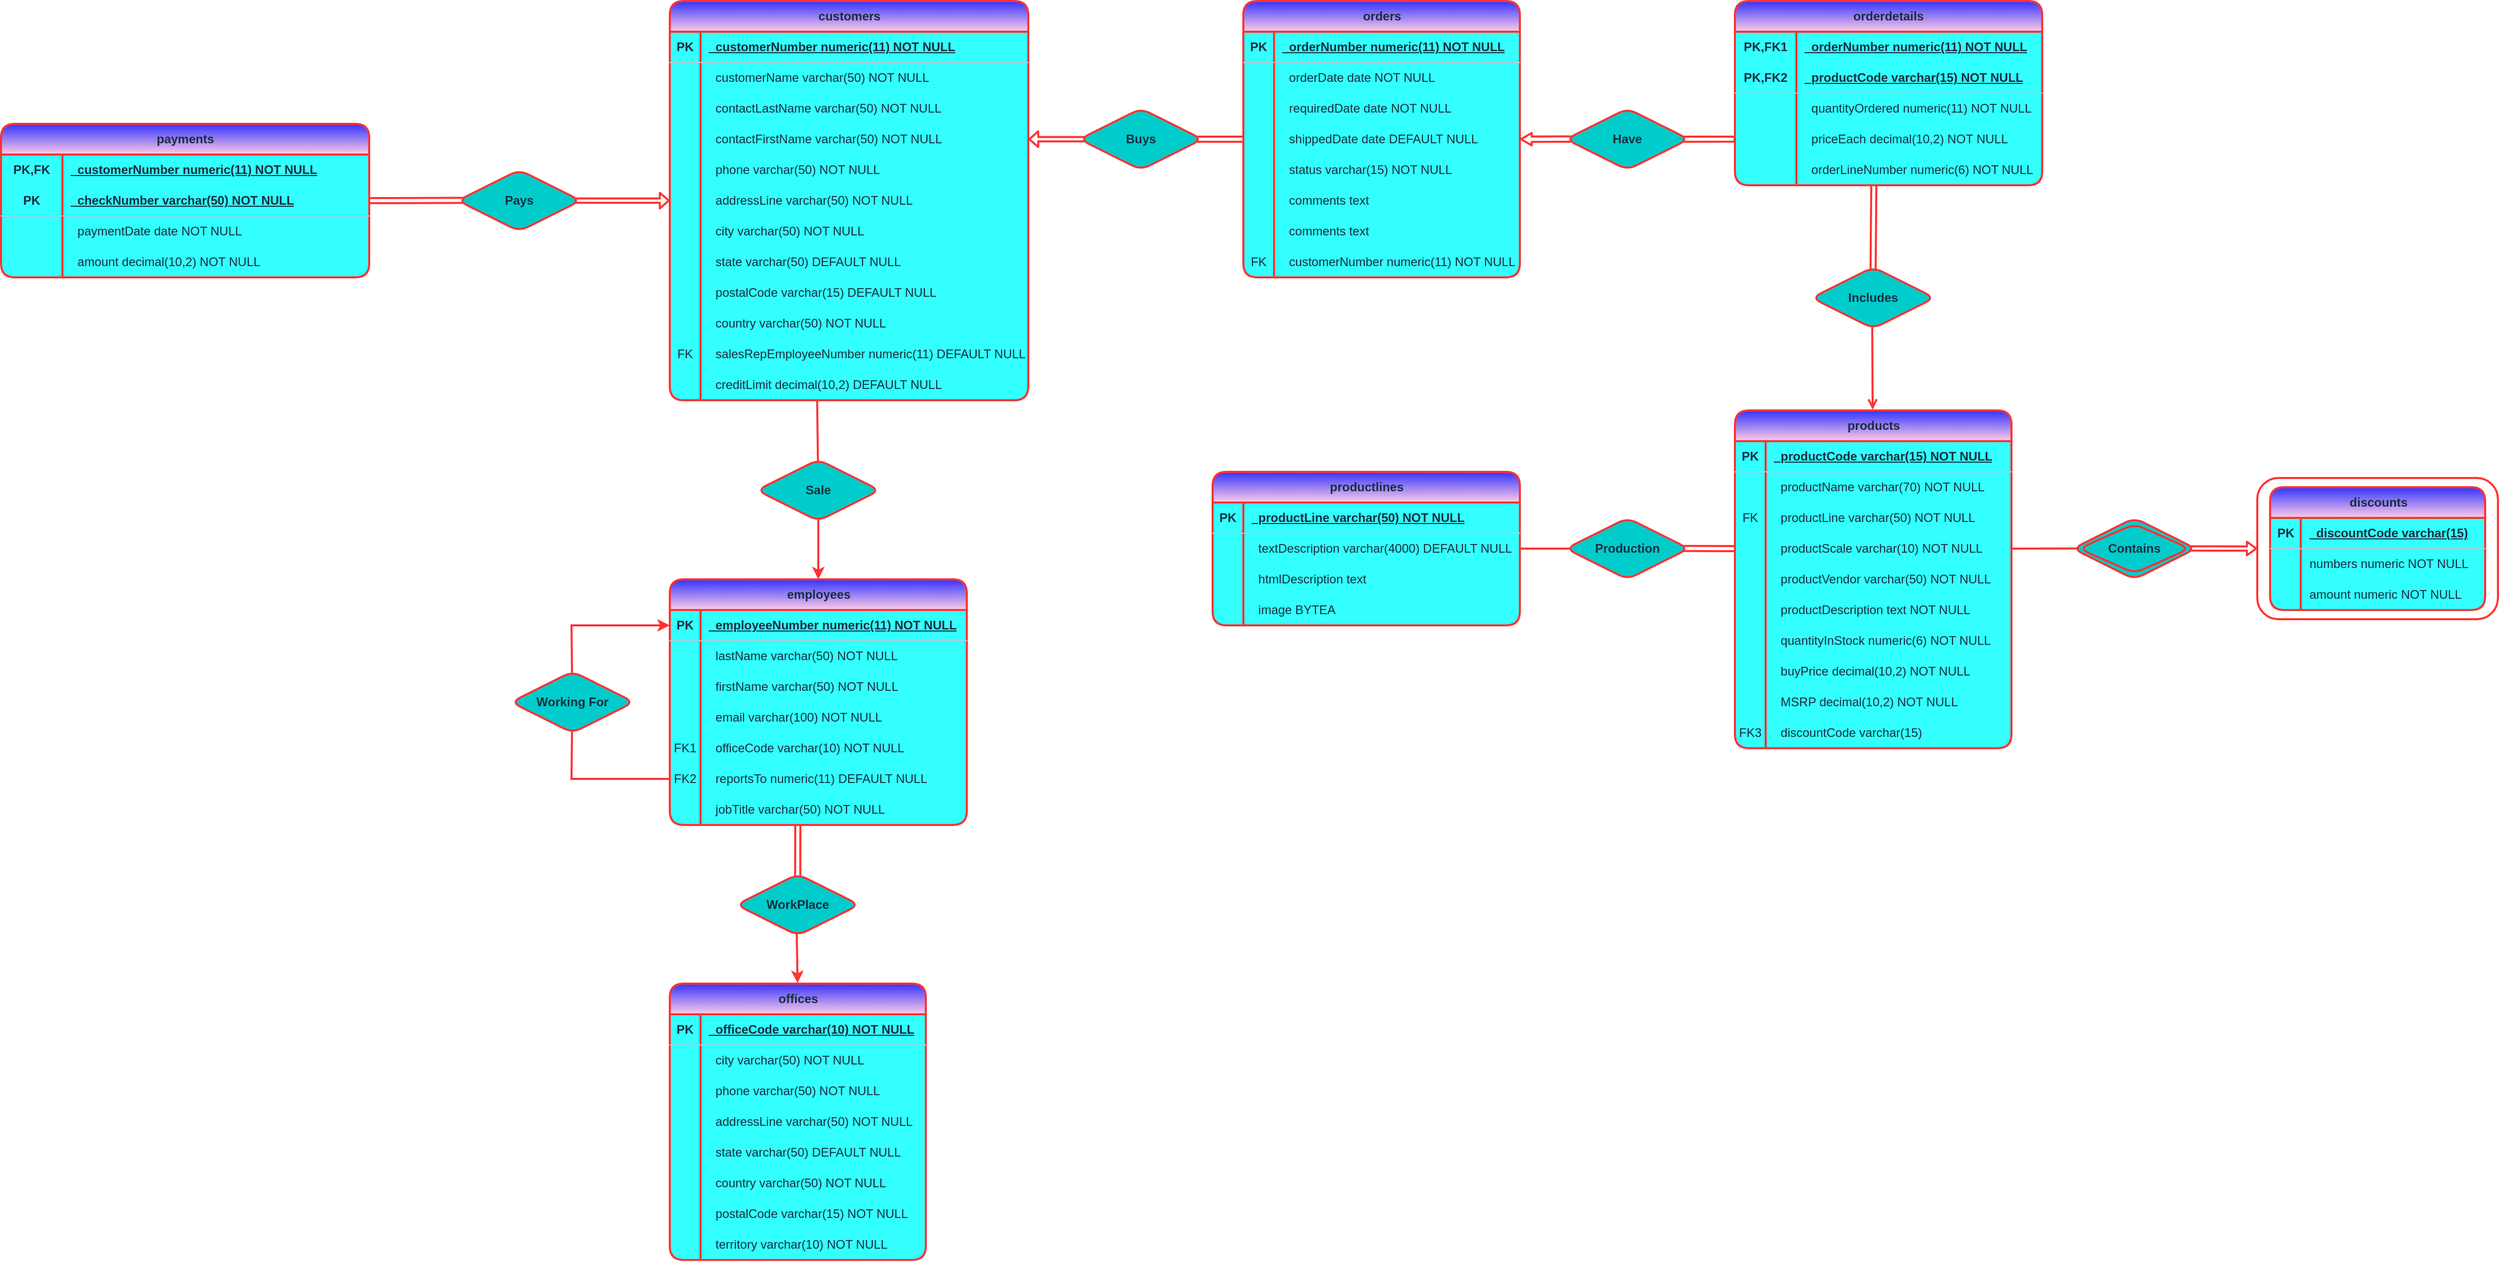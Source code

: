 <mxfile version="21.3.6" type="device">
  <diagram id="R2lEEEUBdFMjLlhIrx00" name="Page-1">
    <mxGraphModel dx="5230" dy="3492" grid="0" gridSize="10" guides="1" tooltips="1" connect="1" arrows="1" fold="1" page="1" pageScale="1" pageWidth="850" pageHeight="1100" math="0" shadow="0" extFonts="Permanent Marker^https://fonts.googleapis.com/css?family=Permanent+Marker">
      <root>
        <mxCell id="0" />
        <mxCell id="1" parent="0" />
        <mxCell id="YyWZi0rBc3QcvuE9bfLS-96" value="customers" style="shape=table;startSize=30;container=1;collapsible=1;childLayout=tableLayout;fixedRows=1;rowLines=0;fontStyle=1;align=center;resizeLast=1;html=1;rounded=1;labelBackgroundColor=none;fillColor=#FFCCE6;strokeColor=#FF3333;fontColor=#182E3E;swimlaneFillColor=#33FFFF;strokeWidth=2;perimeterSpacing=0;gradientColor=#3333FF;gradientDirection=north;" parent="1" vertex="1">
          <mxGeometry x="-1240" y="-1400" width="350" height="390" as="geometry" />
        </mxCell>
        <mxCell id="YyWZi0rBc3QcvuE9bfLS-97" value="" style="shape=tableRow;horizontal=0;startSize=0;swimlaneHead=0;swimlaneBody=0;fillColor=none;collapsible=0;dropTarget=0;points=[[0,0.5],[1,0.5]];portConstraint=eastwest;top=0;left=0;right=0;bottom=1;rounded=1;labelBackgroundColor=none;strokeColor=#BAC8D3;fontColor=#182E3E;" parent="YyWZi0rBc3QcvuE9bfLS-96" vertex="1">
          <mxGeometry y="30" width="350" height="30" as="geometry" />
        </mxCell>
        <mxCell id="YyWZi0rBc3QcvuE9bfLS-98" value="PK" style="shape=partialRectangle;connectable=0;fillColor=none;top=0;left=0;bottom=0;right=0;fontStyle=1;overflow=hidden;whiteSpace=wrap;html=1;rounded=1;labelBackgroundColor=none;strokeColor=#BAC8D3;fontColor=#182E3E;" parent="YyWZi0rBc3QcvuE9bfLS-97" vertex="1">
          <mxGeometry width="30" height="30" as="geometry">
            <mxRectangle width="30" height="30" as="alternateBounds" />
          </mxGeometry>
        </mxCell>
        <mxCell id="YyWZi0rBc3QcvuE9bfLS-99" value="&lt;div&gt;&amp;nbsp; customerNumber numeric(11) NOT NULL&lt;/div&gt;" style="shape=partialRectangle;connectable=0;fillColor=none;top=0;left=0;bottom=0;right=0;align=left;spacingLeft=6;fontStyle=5;overflow=hidden;whiteSpace=wrap;html=1;rounded=1;labelBackgroundColor=none;strokeColor=#BAC8D3;fontColor=#182E3E;" parent="YyWZi0rBc3QcvuE9bfLS-97" vertex="1">
          <mxGeometry x="30" width="320" height="30" as="geometry">
            <mxRectangle width="320" height="30" as="alternateBounds" />
          </mxGeometry>
        </mxCell>
        <mxCell id="YyWZi0rBc3QcvuE9bfLS-100" value="" style="shape=tableRow;horizontal=0;startSize=0;swimlaneHead=0;swimlaneBody=0;fillColor=none;collapsible=0;dropTarget=0;points=[[0,0.5],[1,0.5]];portConstraint=eastwest;top=0;left=0;right=0;bottom=0;rounded=1;labelBackgroundColor=none;strokeColor=#BAC8D3;fontColor=#182E3E;" parent="YyWZi0rBc3QcvuE9bfLS-96" vertex="1">
          <mxGeometry y="60" width="350" height="30" as="geometry" />
        </mxCell>
        <mxCell id="YyWZi0rBc3QcvuE9bfLS-101" value="" style="shape=partialRectangle;connectable=0;fillColor=none;top=0;left=0;bottom=0;right=0;editable=1;overflow=hidden;whiteSpace=wrap;html=1;rounded=1;labelBackgroundColor=none;strokeColor=#BAC8D3;fontColor=#182E3E;" parent="YyWZi0rBc3QcvuE9bfLS-100" vertex="1">
          <mxGeometry width="30" height="30" as="geometry">
            <mxRectangle width="30" height="30" as="alternateBounds" />
          </mxGeometry>
        </mxCell>
        <mxCell id="YyWZi0rBc3QcvuE9bfLS-102" value="&lt;div&gt;&amp;nbsp; customerName varchar(50) NOT NULL&lt;/div&gt;" style="shape=partialRectangle;connectable=0;fillColor=none;top=0;left=0;bottom=0;right=0;align=left;spacingLeft=6;overflow=hidden;whiteSpace=wrap;html=1;rounded=1;labelBackgroundColor=none;strokeColor=#BAC8D3;fontColor=#182E3E;" parent="YyWZi0rBc3QcvuE9bfLS-100" vertex="1">
          <mxGeometry x="30" width="320" height="30" as="geometry">
            <mxRectangle width="320" height="30" as="alternateBounds" />
          </mxGeometry>
        </mxCell>
        <mxCell id="YyWZi0rBc3QcvuE9bfLS-103" value="" style="shape=tableRow;horizontal=0;startSize=0;swimlaneHead=0;swimlaneBody=0;fillColor=none;collapsible=0;dropTarget=0;points=[[0,0.5],[1,0.5]];portConstraint=eastwest;top=0;left=0;right=0;bottom=0;rounded=1;labelBackgroundColor=none;strokeColor=#BAC8D3;fontColor=#182E3E;" parent="YyWZi0rBc3QcvuE9bfLS-96" vertex="1">
          <mxGeometry y="90" width="350" height="30" as="geometry" />
        </mxCell>
        <mxCell id="YyWZi0rBc3QcvuE9bfLS-104" value="" style="shape=partialRectangle;connectable=0;fillColor=none;top=0;left=0;bottom=0;right=0;editable=1;overflow=hidden;whiteSpace=wrap;html=1;rounded=1;labelBackgroundColor=none;strokeColor=#BAC8D3;fontColor=#182E3E;" parent="YyWZi0rBc3QcvuE9bfLS-103" vertex="1">
          <mxGeometry width="30" height="30" as="geometry">
            <mxRectangle width="30" height="30" as="alternateBounds" />
          </mxGeometry>
        </mxCell>
        <mxCell id="YyWZi0rBc3QcvuE9bfLS-105" value="&lt;div&gt;&amp;nbsp; contactLastName varchar(50) NOT NULL&lt;/div&gt;" style="shape=partialRectangle;connectable=0;fillColor=none;top=0;left=0;bottom=0;right=0;align=left;spacingLeft=6;overflow=hidden;whiteSpace=wrap;html=1;rounded=1;labelBackgroundColor=none;strokeColor=#BAC8D3;fontColor=#182E3E;" parent="YyWZi0rBc3QcvuE9bfLS-103" vertex="1">
          <mxGeometry x="30" width="320" height="30" as="geometry">
            <mxRectangle width="320" height="30" as="alternateBounds" />
          </mxGeometry>
        </mxCell>
        <mxCell id="YyWZi0rBc3QcvuE9bfLS-106" value="" style="shape=tableRow;horizontal=0;startSize=0;swimlaneHead=0;swimlaneBody=0;fillColor=none;collapsible=0;dropTarget=0;points=[[0,0.5],[1,0.5]];portConstraint=eastwest;top=0;left=0;right=0;bottom=0;rounded=1;labelBackgroundColor=none;strokeColor=#BAC8D3;fontColor=#182E3E;" parent="YyWZi0rBc3QcvuE9bfLS-96" vertex="1">
          <mxGeometry y="120" width="350" height="30" as="geometry" />
        </mxCell>
        <mxCell id="YyWZi0rBc3QcvuE9bfLS-107" value="" style="shape=partialRectangle;connectable=0;fillColor=none;top=0;left=0;bottom=0;right=0;editable=1;overflow=hidden;whiteSpace=wrap;html=1;rounded=1;labelBackgroundColor=none;strokeColor=#BAC8D3;fontColor=#182E3E;" parent="YyWZi0rBc3QcvuE9bfLS-106" vertex="1">
          <mxGeometry width="30" height="30" as="geometry">
            <mxRectangle width="30" height="30" as="alternateBounds" />
          </mxGeometry>
        </mxCell>
        <mxCell id="YyWZi0rBc3QcvuE9bfLS-108" value="&lt;div&gt;&amp;nbsp; contactFirstName varchar(50) NOT NULL&lt;/div&gt;" style="shape=partialRectangle;connectable=0;fillColor=none;top=0;left=0;bottom=0;right=0;align=left;spacingLeft=6;overflow=hidden;whiteSpace=wrap;html=1;rounded=1;labelBackgroundColor=none;strokeColor=#BAC8D3;fontColor=#182E3E;" parent="YyWZi0rBc3QcvuE9bfLS-106" vertex="1">
          <mxGeometry x="30" width="320" height="30" as="geometry">
            <mxRectangle width="320" height="30" as="alternateBounds" />
          </mxGeometry>
        </mxCell>
        <mxCell id="YyWZi0rBc3QcvuE9bfLS-109" value="" style="shape=tableRow;horizontal=0;startSize=0;swimlaneHead=0;swimlaneBody=0;fillColor=none;collapsible=0;dropTarget=0;points=[[0,0.5],[1,0.5]];portConstraint=eastwest;top=0;left=0;right=0;bottom=0;rounded=1;labelBackgroundColor=none;strokeColor=#BAC8D3;fontColor=#182E3E;" parent="YyWZi0rBc3QcvuE9bfLS-96" vertex="1">
          <mxGeometry y="150" width="350" height="30" as="geometry" />
        </mxCell>
        <mxCell id="YyWZi0rBc3QcvuE9bfLS-110" value="" style="shape=partialRectangle;connectable=0;fillColor=none;top=0;left=0;bottom=0;right=0;editable=1;overflow=hidden;whiteSpace=wrap;html=1;rounded=1;labelBackgroundColor=none;strokeColor=#BAC8D3;fontColor=#182E3E;" parent="YyWZi0rBc3QcvuE9bfLS-109" vertex="1">
          <mxGeometry width="30" height="30" as="geometry">
            <mxRectangle width="30" height="30" as="alternateBounds" />
          </mxGeometry>
        </mxCell>
        <mxCell id="YyWZi0rBc3QcvuE9bfLS-111" value="&lt;div&gt;&amp;nbsp; phone varchar(50) NOT NULL&lt;/div&gt;" style="shape=partialRectangle;connectable=0;fillColor=none;top=0;left=0;bottom=0;right=0;align=left;spacingLeft=6;overflow=hidden;whiteSpace=wrap;html=1;rounded=1;labelBackgroundColor=none;strokeColor=#BAC8D3;fontColor=#182E3E;" parent="YyWZi0rBc3QcvuE9bfLS-109" vertex="1">
          <mxGeometry x="30" width="320" height="30" as="geometry">
            <mxRectangle width="320" height="30" as="alternateBounds" />
          </mxGeometry>
        </mxCell>
        <mxCell id="YyWZi0rBc3QcvuE9bfLS-112" value="" style="shape=tableRow;horizontal=0;startSize=0;swimlaneHead=0;swimlaneBody=0;fillColor=none;collapsible=0;dropTarget=0;points=[[0,0.5],[1,0.5]];portConstraint=eastwest;top=0;left=0;right=0;bottom=0;rounded=1;labelBackgroundColor=none;strokeColor=#BAC8D3;fontColor=#182E3E;" parent="YyWZi0rBc3QcvuE9bfLS-96" vertex="1">
          <mxGeometry y="180" width="350" height="30" as="geometry" />
        </mxCell>
        <mxCell id="YyWZi0rBc3QcvuE9bfLS-113" value="" style="shape=partialRectangle;connectable=0;fillColor=none;top=0;left=0;bottom=0;right=0;editable=1;overflow=hidden;whiteSpace=wrap;html=1;rounded=1;labelBackgroundColor=none;strokeColor=#BAC8D3;fontColor=#182E3E;" parent="YyWZi0rBc3QcvuE9bfLS-112" vertex="1">
          <mxGeometry width="30" height="30" as="geometry">
            <mxRectangle width="30" height="30" as="alternateBounds" />
          </mxGeometry>
        </mxCell>
        <mxCell id="YyWZi0rBc3QcvuE9bfLS-114" value="&lt;div&gt;&amp;nbsp; addressLine varchar(50) NOT NULL&lt;/div&gt;" style="shape=partialRectangle;connectable=0;fillColor=none;top=0;left=0;bottom=0;right=0;align=left;spacingLeft=6;overflow=hidden;whiteSpace=wrap;html=1;rounded=1;labelBackgroundColor=none;strokeColor=#BAC8D3;fontColor=#182E3E;" parent="YyWZi0rBc3QcvuE9bfLS-112" vertex="1">
          <mxGeometry x="30" width="320" height="30" as="geometry">
            <mxRectangle width="320" height="30" as="alternateBounds" />
          </mxGeometry>
        </mxCell>
        <mxCell id="YyWZi0rBc3QcvuE9bfLS-115" value="" style="shape=tableRow;horizontal=0;startSize=0;swimlaneHead=0;swimlaneBody=0;fillColor=none;collapsible=0;dropTarget=0;points=[[0,0.5],[1,0.5]];portConstraint=eastwest;top=0;left=0;right=0;bottom=0;rounded=1;labelBackgroundColor=none;strokeColor=#BAC8D3;fontColor=#182E3E;" parent="YyWZi0rBc3QcvuE9bfLS-96" vertex="1">
          <mxGeometry y="210" width="350" height="30" as="geometry" />
        </mxCell>
        <mxCell id="YyWZi0rBc3QcvuE9bfLS-116" value="" style="shape=partialRectangle;connectable=0;fillColor=none;top=0;left=0;bottom=0;right=0;editable=1;overflow=hidden;whiteSpace=wrap;html=1;rounded=1;labelBackgroundColor=none;strokeColor=#BAC8D3;fontColor=#182E3E;" parent="YyWZi0rBc3QcvuE9bfLS-115" vertex="1">
          <mxGeometry width="30" height="30" as="geometry">
            <mxRectangle width="30" height="30" as="alternateBounds" />
          </mxGeometry>
        </mxCell>
        <mxCell id="YyWZi0rBc3QcvuE9bfLS-117" value="&lt;div&gt;&amp;nbsp; city varchar(50) NOT NULL&lt;/div&gt;" style="shape=partialRectangle;connectable=0;fillColor=none;top=0;left=0;bottom=0;right=0;align=left;spacingLeft=6;overflow=hidden;whiteSpace=wrap;html=1;rounded=1;labelBackgroundColor=none;strokeColor=#BAC8D3;fontColor=#182E3E;" parent="YyWZi0rBc3QcvuE9bfLS-115" vertex="1">
          <mxGeometry x="30" width="320" height="30" as="geometry">
            <mxRectangle width="320" height="30" as="alternateBounds" />
          </mxGeometry>
        </mxCell>
        <mxCell id="YyWZi0rBc3QcvuE9bfLS-118" value="" style="shape=tableRow;horizontal=0;startSize=0;swimlaneHead=0;swimlaneBody=0;fillColor=none;collapsible=0;dropTarget=0;points=[[0,0.5],[1,0.5]];portConstraint=eastwest;top=0;left=0;right=0;bottom=0;rounded=1;labelBackgroundColor=none;strokeColor=#BAC8D3;fontColor=#182E3E;" parent="YyWZi0rBc3QcvuE9bfLS-96" vertex="1">
          <mxGeometry y="240" width="350" height="30" as="geometry" />
        </mxCell>
        <mxCell id="YyWZi0rBc3QcvuE9bfLS-119" value="" style="shape=partialRectangle;connectable=0;fillColor=none;top=0;left=0;bottom=0;right=0;editable=1;overflow=hidden;whiteSpace=wrap;html=1;rounded=1;labelBackgroundColor=none;strokeColor=#BAC8D3;fontColor=#182E3E;" parent="YyWZi0rBc3QcvuE9bfLS-118" vertex="1">
          <mxGeometry width="30" height="30" as="geometry">
            <mxRectangle width="30" height="30" as="alternateBounds" />
          </mxGeometry>
        </mxCell>
        <mxCell id="YyWZi0rBc3QcvuE9bfLS-120" value="&lt;div&gt;&amp;nbsp; state varchar(50) DEFAULT NULL&lt;/div&gt;" style="shape=partialRectangle;connectable=0;fillColor=none;top=0;left=0;bottom=0;right=0;align=left;spacingLeft=6;overflow=hidden;whiteSpace=wrap;html=1;rounded=1;labelBackgroundColor=none;strokeColor=#BAC8D3;fontColor=#182E3E;" parent="YyWZi0rBc3QcvuE9bfLS-118" vertex="1">
          <mxGeometry x="30" width="320" height="30" as="geometry">
            <mxRectangle width="320" height="30" as="alternateBounds" />
          </mxGeometry>
        </mxCell>
        <mxCell id="YyWZi0rBc3QcvuE9bfLS-121" value="" style="shape=tableRow;horizontal=0;startSize=0;swimlaneHead=0;swimlaneBody=0;fillColor=none;collapsible=0;dropTarget=0;points=[[0,0.5],[1,0.5]];portConstraint=eastwest;top=0;left=0;right=0;bottom=0;rounded=1;labelBackgroundColor=none;strokeColor=#BAC8D3;fontColor=#182E3E;" parent="YyWZi0rBc3QcvuE9bfLS-96" vertex="1">
          <mxGeometry y="270" width="350" height="30" as="geometry" />
        </mxCell>
        <mxCell id="YyWZi0rBc3QcvuE9bfLS-122" value="" style="shape=partialRectangle;connectable=0;fillColor=none;top=0;left=0;bottom=0;right=0;editable=1;overflow=hidden;whiteSpace=wrap;html=1;rounded=1;labelBackgroundColor=none;strokeColor=#BAC8D3;fontColor=#182E3E;" parent="YyWZi0rBc3QcvuE9bfLS-121" vertex="1">
          <mxGeometry width="30" height="30" as="geometry">
            <mxRectangle width="30" height="30" as="alternateBounds" />
          </mxGeometry>
        </mxCell>
        <mxCell id="YyWZi0rBc3QcvuE9bfLS-123" value="&lt;div&gt;&amp;nbsp; postalCode varchar(15) DEFAULT NULL&lt;/div&gt;" style="shape=partialRectangle;connectable=0;fillColor=none;top=0;left=0;bottom=0;right=0;align=left;spacingLeft=6;overflow=hidden;whiteSpace=wrap;html=1;rounded=1;labelBackgroundColor=none;strokeColor=#BAC8D3;fontColor=#182E3E;" parent="YyWZi0rBc3QcvuE9bfLS-121" vertex="1">
          <mxGeometry x="30" width="320" height="30" as="geometry">
            <mxRectangle width="320" height="30" as="alternateBounds" />
          </mxGeometry>
        </mxCell>
        <mxCell id="YyWZi0rBc3QcvuE9bfLS-124" value="" style="shape=tableRow;horizontal=0;startSize=0;swimlaneHead=0;swimlaneBody=0;fillColor=none;collapsible=0;dropTarget=0;points=[[0,0.5],[1,0.5]];portConstraint=eastwest;top=0;left=0;right=0;bottom=0;rounded=1;labelBackgroundColor=none;strokeColor=#BAC8D3;fontColor=#182E3E;" parent="YyWZi0rBc3QcvuE9bfLS-96" vertex="1">
          <mxGeometry y="300" width="350" height="30" as="geometry" />
        </mxCell>
        <mxCell id="YyWZi0rBc3QcvuE9bfLS-125" value="" style="shape=partialRectangle;connectable=0;fillColor=none;top=0;left=0;bottom=0;right=0;editable=1;overflow=hidden;whiteSpace=wrap;html=1;rounded=1;labelBackgroundColor=none;strokeColor=#BAC8D3;fontColor=#182E3E;" parent="YyWZi0rBc3QcvuE9bfLS-124" vertex="1">
          <mxGeometry width="30" height="30" as="geometry">
            <mxRectangle width="30" height="30" as="alternateBounds" />
          </mxGeometry>
        </mxCell>
        <mxCell id="YyWZi0rBc3QcvuE9bfLS-126" value="&lt;div&gt;&amp;nbsp; country varchar(50) NOT NULL&lt;/div&gt;" style="shape=partialRectangle;connectable=0;fillColor=none;top=0;left=0;bottom=0;right=0;align=left;spacingLeft=6;overflow=hidden;whiteSpace=wrap;html=1;rounded=1;labelBackgroundColor=none;strokeColor=#BAC8D3;fontColor=#182E3E;" parent="YyWZi0rBc3QcvuE9bfLS-124" vertex="1">
          <mxGeometry x="30" width="320" height="30" as="geometry">
            <mxRectangle width="320" height="30" as="alternateBounds" />
          </mxGeometry>
        </mxCell>
        <mxCell id="YyWZi0rBc3QcvuE9bfLS-127" value="" style="shape=tableRow;horizontal=0;startSize=0;swimlaneHead=0;swimlaneBody=0;fillColor=none;collapsible=0;dropTarget=0;points=[[0,0.5],[1,0.5]];portConstraint=eastwest;top=0;left=0;right=0;bottom=0;rounded=1;labelBackgroundColor=none;strokeColor=#BAC8D3;fontColor=#182E3E;" parent="YyWZi0rBc3QcvuE9bfLS-96" vertex="1">
          <mxGeometry y="330" width="350" height="30" as="geometry" />
        </mxCell>
        <mxCell id="YyWZi0rBc3QcvuE9bfLS-128" value="FK" style="shape=partialRectangle;connectable=0;fillColor=none;top=0;left=0;bottom=0;right=0;editable=1;overflow=hidden;whiteSpace=wrap;html=1;rounded=1;labelBackgroundColor=none;strokeColor=#BAC8D3;fontColor=#182E3E;" parent="YyWZi0rBc3QcvuE9bfLS-127" vertex="1">
          <mxGeometry width="30" height="30" as="geometry">
            <mxRectangle width="30" height="30" as="alternateBounds" />
          </mxGeometry>
        </mxCell>
        <mxCell id="YyWZi0rBc3QcvuE9bfLS-129" value="&lt;div&gt;&amp;nbsp; salesRepEmployeeNumber numeric(11) DEFAULT NULL&lt;/div&gt;" style="shape=partialRectangle;connectable=0;fillColor=none;top=0;left=0;bottom=0;right=0;align=left;spacingLeft=6;overflow=hidden;whiteSpace=wrap;html=1;rounded=1;labelBackgroundColor=none;strokeColor=#BAC8D3;fontColor=#182E3E;" parent="YyWZi0rBc3QcvuE9bfLS-127" vertex="1">
          <mxGeometry x="30" width="320" height="30" as="geometry">
            <mxRectangle width="320" height="30" as="alternateBounds" />
          </mxGeometry>
        </mxCell>
        <mxCell id="YyWZi0rBc3QcvuE9bfLS-130" value="" style="shape=tableRow;horizontal=0;startSize=0;swimlaneHead=0;swimlaneBody=0;fillColor=none;collapsible=0;dropTarget=0;points=[[0,0.5],[1,0.5]];portConstraint=eastwest;top=0;left=0;right=0;bottom=0;rounded=1;labelBackgroundColor=none;strokeColor=#BAC8D3;fontColor=#182E3E;" parent="YyWZi0rBc3QcvuE9bfLS-96" vertex="1">
          <mxGeometry y="360" width="350" height="30" as="geometry" />
        </mxCell>
        <mxCell id="YyWZi0rBc3QcvuE9bfLS-131" value="" style="shape=partialRectangle;connectable=0;fillColor=none;top=0;left=0;bottom=0;right=0;editable=1;overflow=hidden;whiteSpace=wrap;html=1;rounded=1;labelBackgroundColor=none;strokeColor=#BAC8D3;fontColor=#182E3E;" parent="YyWZi0rBc3QcvuE9bfLS-130" vertex="1">
          <mxGeometry width="30" height="30" as="geometry">
            <mxRectangle width="30" height="30" as="alternateBounds" />
          </mxGeometry>
        </mxCell>
        <mxCell id="YyWZi0rBc3QcvuE9bfLS-132" value="&lt;div&gt;&amp;nbsp; creditLimit decimal(10,2) DEFAULT NULL&lt;/div&gt;" style="shape=partialRectangle;connectable=0;fillColor=none;top=0;left=0;bottom=0;right=0;align=left;spacingLeft=6;overflow=hidden;whiteSpace=wrap;html=1;rounded=1;labelBackgroundColor=none;strokeColor=#BAC8D3;fontColor=#182E3E;" parent="YyWZi0rBc3QcvuE9bfLS-130" vertex="1">
          <mxGeometry x="30" width="320" height="30" as="geometry">
            <mxRectangle width="320" height="30" as="alternateBounds" />
          </mxGeometry>
        </mxCell>
        <mxCell id="YyWZi0rBc3QcvuE9bfLS-133" value="orders" style="shape=table;startSize=30;container=1;collapsible=1;childLayout=tableLayout;fixedRows=1;rowLines=0;fontStyle=1;align=center;resizeLast=1;html=1;rounded=1;labelBackgroundColor=none;fillColor=#FFCCE6;strokeColor=#FF3333;fontColor=#182E3E;swimlaneFillColor=#33FFFF;strokeWidth=2;gradientColor=#3333FF;gradientDirection=north;" parent="1" vertex="1">
          <mxGeometry x="-680" y="-1400" width="270" height="270" as="geometry" />
        </mxCell>
        <mxCell id="YyWZi0rBc3QcvuE9bfLS-134" value="" style="shape=tableRow;horizontal=0;startSize=0;swimlaneHead=0;swimlaneBody=0;fillColor=none;collapsible=0;dropTarget=0;points=[[0,0.5],[1,0.5]];portConstraint=eastwest;top=0;left=0;right=0;bottom=1;rounded=1;labelBackgroundColor=none;strokeColor=#BAC8D3;fontColor=#182E3E;" parent="YyWZi0rBc3QcvuE9bfLS-133" vertex="1">
          <mxGeometry y="30" width="270" height="30" as="geometry" />
        </mxCell>
        <mxCell id="YyWZi0rBc3QcvuE9bfLS-135" value="PK" style="shape=partialRectangle;connectable=0;fillColor=none;top=0;left=0;bottom=0;right=0;fontStyle=1;overflow=hidden;whiteSpace=wrap;html=1;rounded=1;labelBackgroundColor=none;strokeColor=#BAC8D3;fontColor=#182E3E;" parent="YyWZi0rBc3QcvuE9bfLS-134" vertex="1">
          <mxGeometry width="30" height="30" as="geometry">
            <mxRectangle width="30" height="30" as="alternateBounds" />
          </mxGeometry>
        </mxCell>
        <mxCell id="YyWZi0rBc3QcvuE9bfLS-136" value="&lt;div&gt;&amp;nbsp; orderNumber numeric(11) NOT NULL&lt;/div&gt;" style="shape=partialRectangle;connectable=0;fillColor=none;top=0;left=0;bottom=0;right=0;align=left;spacingLeft=6;fontStyle=5;overflow=hidden;whiteSpace=wrap;html=1;rounded=1;labelBackgroundColor=none;strokeColor=#BAC8D3;fontColor=#182E3E;" parent="YyWZi0rBc3QcvuE9bfLS-134" vertex="1">
          <mxGeometry x="30" width="240" height="30" as="geometry">
            <mxRectangle width="240" height="30" as="alternateBounds" />
          </mxGeometry>
        </mxCell>
        <mxCell id="YyWZi0rBc3QcvuE9bfLS-137" value="" style="shape=tableRow;horizontal=0;startSize=0;swimlaneHead=0;swimlaneBody=0;fillColor=none;collapsible=0;dropTarget=0;points=[[0,0.5],[1,0.5]];portConstraint=eastwest;top=0;left=0;right=0;bottom=0;rounded=1;labelBackgroundColor=none;strokeColor=#BAC8D3;fontColor=#182E3E;" parent="YyWZi0rBc3QcvuE9bfLS-133" vertex="1">
          <mxGeometry y="60" width="270" height="30" as="geometry" />
        </mxCell>
        <mxCell id="YyWZi0rBc3QcvuE9bfLS-138" value="" style="shape=partialRectangle;connectable=0;fillColor=none;top=0;left=0;bottom=0;right=0;editable=1;overflow=hidden;whiteSpace=wrap;html=1;rounded=1;labelBackgroundColor=none;strokeColor=#BAC8D3;fontColor=#182E3E;" parent="YyWZi0rBc3QcvuE9bfLS-137" vertex="1">
          <mxGeometry width="30" height="30" as="geometry">
            <mxRectangle width="30" height="30" as="alternateBounds" />
          </mxGeometry>
        </mxCell>
        <mxCell id="YyWZi0rBc3QcvuE9bfLS-139" value="&lt;div&gt;&amp;nbsp; orderDate date NOT NULL&lt;/div&gt;" style="shape=partialRectangle;connectable=0;fillColor=none;top=0;left=0;bottom=0;right=0;align=left;spacingLeft=6;overflow=hidden;whiteSpace=wrap;html=1;rounded=1;labelBackgroundColor=none;strokeColor=#BAC8D3;fontColor=#182E3E;" parent="YyWZi0rBc3QcvuE9bfLS-137" vertex="1">
          <mxGeometry x="30" width="240" height="30" as="geometry">
            <mxRectangle width="240" height="30" as="alternateBounds" />
          </mxGeometry>
        </mxCell>
        <mxCell id="YyWZi0rBc3QcvuE9bfLS-140" value="" style="shape=tableRow;horizontal=0;startSize=0;swimlaneHead=0;swimlaneBody=0;fillColor=none;collapsible=0;dropTarget=0;points=[[0,0.5],[1,0.5]];portConstraint=eastwest;top=0;left=0;right=0;bottom=0;rounded=1;labelBackgroundColor=none;strokeColor=#BAC8D3;fontColor=#182E3E;" parent="YyWZi0rBc3QcvuE9bfLS-133" vertex="1">
          <mxGeometry y="90" width="270" height="30" as="geometry" />
        </mxCell>
        <mxCell id="YyWZi0rBc3QcvuE9bfLS-141" value="" style="shape=partialRectangle;connectable=0;fillColor=none;top=0;left=0;bottom=0;right=0;editable=1;overflow=hidden;whiteSpace=wrap;html=1;rounded=1;labelBackgroundColor=none;strokeColor=#BAC8D3;fontColor=#182E3E;" parent="YyWZi0rBc3QcvuE9bfLS-140" vertex="1">
          <mxGeometry width="30" height="30" as="geometry">
            <mxRectangle width="30" height="30" as="alternateBounds" />
          </mxGeometry>
        </mxCell>
        <mxCell id="YyWZi0rBc3QcvuE9bfLS-142" value="&lt;div&gt;&amp;nbsp; requiredDate date NOT NULL&lt;/div&gt;" style="shape=partialRectangle;connectable=0;fillColor=none;top=0;left=0;bottom=0;right=0;align=left;spacingLeft=6;overflow=hidden;whiteSpace=wrap;html=1;rounded=1;labelBackgroundColor=none;strokeColor=#BAC8D3;fontColor=#182E3E;" parent="YyWZi0rBc3QcvuE9bfLS-140" vertex="1">
          <mxGeometry x="30" width="240" height="30" as="geometry">
            <mxRectangle width="240" height="30" as="alternateBounds" />
          </mxGeometry>
        </mxCell>
        <mxCell id="YyWZi0rBc3QcvuE9bfLS-143" value="" style="shape=tableRow;horizontal=0;startSize=0;swimlaneHead=0;swimlaneBody=0;fillColor=none;collapsible=0;dropTarget=0;points=[[0,0.5],[1,0.5]];portConstraint=eastwest;top=0;left=0;right=0;bottom=0;rounded=1;labelBackgroundColor=none;strokeColor=#BAC8D3;fontColor=#182E3E;" parent="YyWZi0rBc3QcvuE9bfLS-133" vertex="1">
          <mxGeometry y="120" width="270" height="30" as="geometry" />
        </mxCell>
        <mxCell id="YyWZi0rBc3QcvuE9bfLS-144" value="" style="shape=partialRectangle;connectable=0;fillColor=none;top=0;left=0;bottom=0;right=0;editable=1;overflow=hidden;whiteSpace=wrap;html=1;rounded=1;labelBackgroundColor=none;strokeColor=#BAC8D3;fontColor=#182E3E;" parent="YyWZi0rBc3QcvuE9bfLS-143" vertex="1">
          <mxGeometry width="30" height="30" as="geometry">
            <mxRectangle width="30" height="30" as="alternateBounds" />
          </mxGeometry>
        </mxCell>
        <mxCell id="YyWZi0rBc3QcvuE9bfLS-145" value="&lt;div&gt;&amp;nbsp; shippedDate date DEFAULT NULL&lt;/div&gt;" style="shape=partialRectangle;connectable=0;fillColor=none;top=0;left=0;bottom=0;right=0;align=left;spacingLeft=6;overflow=hidden;whiteSpace=wrap;html=1;rounded=1;labelBackgroundColor=none;strokeColor=#BAC8D3;fontColor=#182E3E;" parent="YyWZi0rBc3QcvuE9bfLS-143" vertex="1">
          <mxGeometry x="30" width="240" height="30" as="geometry">
            <mxRectangle width="240" height="30" as="alternateBounds" />
          </mxGeometry>
        </mxCell>
        <mxCell id="YyWZi0rBc3QcvuE9bfLS-146" value="" style="shape=tableRow;horizontal=0;startSize=0;swimlaneHead=0;swimlaneBody=0;fillColor=none;collapsible=0;dropTarget=0;points=[[0,0.5],[1,0.5]];portConstraint=eastwest;top=0;left=0;right=0;bottom=0;rounded=1;labelBackgroundColor=none;strokeColor=#BAC8D3;fontColor=#182E3E;" parent="YyWZi0rBc3QcvuE9bfLS-133" vertex="1">
          <mxGeometry y="150" width="270" height="30" as="geometry" />
        </mxCell>
        <mxCell id="YyWZi0rBc3QcvuE9bfLS-147" value="" style="shape=partialRectangle;connectable=0;fillColor=none;top=0;left=0;bottom=0;right=0;editable=1;overflow=hidden;whiteSpace=wrap;html=1;rounded=1;labelBackgroundColor=none;strokeColor=#BAC8D3;fontColor=#182E3E;" parent="YyWZi0rBc3QcvuE9bfLS-146" vertex="1">
          <mxGeometry width="30" height="30" as="geometry">
            <mxRectangle width="30" height="30" as="alternateBounds" />
          </mxGeometry>
        </mxCell>
        <mxCell id="YyWZi0rBc3QcvuE9bfLS-148" value="&lt;div&gt;&amp;nbsp; status varchar(15) NOT NULL&lt;/div&gt;" style="shape=partialRectangle;connectable=0;fillColor=none;top=0;left=0;bottom=0;right=0;align=left;spacingLeft=6;overflow=hidden;whiteSpace=wrap;html=1;rounded=1;labelBackgroundColor=none;strokeColor=#BAC8D3;fontColor=#182E3E;" parent="YyWZi0rBc3QcvuE9bfLS-146" vertex="1">
          <mxGeometry x="30" width="240" height="30" as="geometry">
            <mxRectangle width="240" height="30" as="alternateBounds" />
          </mxGeometry>
        </mxCell>
        <mxCell id="69rP5qAAxECRKgYWpX-x-2" value="" style="shape=tableRow;horizontal=0;startSize=0;swimlaneHead=0;swimlaneBody=0;fillColor=none;collapsible=0;dropTarget=0;points=[[0,0.5],[1,0.5]];portConstraint=eastwest;top=0;left=0;right=0;bottom=0;rounded=1;labelBackgroundColor=none;strokeColor=#BAC8D3;fontColor=#182E3E;" parent="YyWZi0rBc3QcvuE9bfLS-133" vertex="1">
          <mxGeometry y="180" width="270" height="30" as="geometry" />
        </mxCell>
        <mxCell id="69rP5qAAxECRKgYWpX-x-3" value="" style="shape=partialRectangle;connectable=0;fillColor=none;top=0;left=0;bottom=0;right=0;editable=1;overflow=hidden;whiteSpace=wrap;html=1;rounded=1;labelBackgroundColor=none;strokeColor=#BAC8D3;fontColor=#182E3E;" parent="69rP5qAAxECRKgYWpX-x-2" vertex="1">
          <mxGeometry width="30" height="30" as="geometry">
            <mxRectangle width="30" height="30" as="alternateBounds" />
          </mxGeometry>
        </mxCell>
        <mxCell id="69rP5qAAxECRKgYWpX-x-4" value="&lt;div&gt;&amp;nbsp; comments text&lt;/div&gt;" style="shape=partialRectangle;connectable=0;fillColor=none;top=0;left=0;bottom=0;right=0;align=left;spacingLeft=6;overflow=hidden;whiteSpace=wrap;html=1;rounded=1;labelBackgroundColor=none;strokeColor=#BAC8D3;fontColor=#182E3E;" parent="69rP5qAAxECRKgYWpX-x-2" vertex="1">
          <mxGeometry x="30" width="240" height="30" as="geometry">
            <mxRectangle width="240" height="30" as="alternateBounds" />
          </mxGeometry>
        </mxCell>
        <mxCell id="YyWZi0rBc3QcvuE9bfLS-149" value="" style="shape=tableRow;horizontal=0;startSize=0;swimlaneHead=0;swimlaneBody=0;fillColor=none;collapsible=0;dropTarget=0;points=[[0,0.5],[1,0.5]];portConstraint=eastwest;top=0;left=0;right=0;bottom=0;rounded=1;labelBackgroundColor=none;strokeColor=#BAC8D3;fontColor=#182E3E;" parent="YyWZi0rBc3QcvuE9bfLS-133" vertex="1">
          <mxGeometry y="210" width="270" height="30" as="geometry" />
        </mxCell>
        <mxCell id="YyWZi0rBc3QcvuE9bfLS-150" value="" style="shape=partialRectangle;connectable=0;fillColor=none;top=0;left=0;bottom=0;right=0;editable=1;overflow=hidden;whiteSpace=wrap;html=1;rounded=1;labelBackgroundColor=none;strokeColor=#BAC8D3;fontColor=#182E3E;" parent="YyWZi0rBc3QcvuE9bfLS-149" vertex="1">
          <mxGeometry width="30" height="30" as="geometry">
            <mxRectangle width="30" height="30" as="alternateBounds" />
          </mxGeometry>
        </mxCell>
        <mxCell id="YyWZi0rBc3QcvuE9bfLS-151" value="&lt;div&gt;&amp;nbsp; comments text&lt;/div&gt;" style="shape=partialRectangle;connectable=0;fillColor=none;top=0;left=0;bottom=0;right=0;align=left;spacingLeft=6;overflow=hidden;whiteSpace=wrap;html=1;rounded=1;labelBackgroundColor=none;strokeColor=#BAC8D3;fontColor=#182E3E;" parent="YyWZi0rBc3QcvuE9bfLS-149" vertex="1">
          <mxGeometry x="30" width="240" height="30" as="geometry">
            <mxRectangle width="240" height="30" as="alternateBounds" />
          </mxGeometry>
        </mxCell>
        <mxCell id="YyWZi0rBc3QcvuE9bfLS-152" value="" style="shape=tableRow;horizontal=0;startSize=0;swimlaneHead=0;swimlaneBody=0;fillColor=none;collapsible=0;dropTarget=0;points=[[0,0.5],[1,0.5]];portConstraint=eastwest;top=0;left=0;right=0;bottom=0;rounded=1;labelBackgroundColor=none;strokeColor=#BAC8D3;fontColor=#182E3E;" parent="YyWZi0rBc3QcvuE9bfLS-133" vertex="1">
          <mxGeometry y="240" width="270" height="30" as="geometry" />
        </mxCell>
        <mxCell id="YyWZi0rBc3QcvuE9bfLS-153" value="FK" style="shape=partialRectangle;connectable=0;fillColor=none;top=0;left=0;bottom=0;right=0;editable=1;overflow=hidden;whiteSpace=wrap;html=1;rounded=1;labelBackgroundColor=none;strokeColor=#BAC8D3;fontColor=#182E3E;" parent="YyWZi0rBc3QcvuE9bfLS-152" vertex="1">
          <mxGeometry width="30" height="30" as="geometry">
            <mxRectangle width="30" height="30" as="alternateBounds" />
          </mxGeometry>
        </mxCell>
        <mxCell id="YyWZi0rBc3QcvuE9bfLS-154" value="&lt;div&gt;&amp;nbsp; customerNumber numeric(11) NOT NULL&lt;/div&gt;" style="shape=partialRectangle;connectable=0;fillColor=none;top=0;left=0;bottom=0;right=0;align=left;spacingLeft=6;overflow=hidden;whiteSpace=wrap;html=1;rounded=1;labelBackgroundColor=none;strokeColor=#BAC8D3;fontColor=#182E3E;" parent="YyWZi0rBc3QcvuE9bfLS-152" vertex="1">
          <mxGeometry x="30" width="240" height="30" as="geometry">
            <mxRectangle width="240" height="30" as="alternateBounds" />
          </mxGeometry>
        </mxCell>
        <mxCell id="YyWZi0rBc3QcvuE9bfLS-180" value="orderdetails" style="shape=table;startSize=30;container=1;collapsible=1;childLayout=tableLayout;fixedRows=1;rowLines=0;fontStyle=1;align=center;resizeLast=1;html=1;whiteSpace=wrap;rounded=1;swimlaneLine=1;shadow=0;labelBackgroundColor=none;fillColor=#FFCCE6;strokeColor=#FF3333;fontColor=#182E3E;swimlaneFillColor=#33FFFF;strokeWidth=2;gradientColor=#3333FF;gradientDirection=north;" parent="1" vertex="1">
          <mxGeometry x="-200" y="-1400" width="300" height="180" as="geometry" />
        </mxCell>
        <mxCell id="YyWZi0rBc3QcvuE9bfLS-181" value="" style="shape=tableRow;horizontal=0;startSize=0;swimlaneHead=0;swimlaneBody=0;fillColor=none;collapsible=0;dropTarget=0;points=[[0,0.5],[1,0.5]];portConstraint=eastwest;top=0;left=0;right=0;bottom=0;html=1;rounded=1;labelBackgroundColor=none;strokeColor=#BAC8D3;fontColor=#182E3E;" parent="YyWZi0rBc3QcvuE9bfLS-180" vertex="1">
          <mxGeometry y="30" width="300" height="30" as="geometry" />
        </mxCell>
        <mxCell id="YyWZi0rBc3QcvuE9bfLS-182" value="PK,FK1" style="shape=partialRectangle;connectable=0;fillColor=none;top=0;left=0;bottom=0;right=0;fontStyle=1;overflow=hidden;html=1;whiteSpace=wrap;rounded=1;labelBackgroundColor=none;strokeColor=#BAC8D3;fontColor=#182E3E;" parent="YyWZi0rBc3QcvuE9bfLS-181" vertex="1">
          <mxGeometry width="60" height="30" as="geometry">
            <mxRectangle width="60" height="30" as="alternateBounds" />
          </mxGeometry>
        </mxCell>
        <mxCell id="YyWZi0rBc3QcvuE9bfLS-183" value="&amp;nbsp; orderNumber numeric(11) NOT NULL" style="shape=partialRectangle;connectable=0;fillColor=none;top=0;left=0;bottom=0;right=0;align=left;spacingLeft=6;fontStyle=5;overflow=hidden;html=1;whiteSpace=wrap;rounded=1;labelBackgroundColor=none;strokeColor=#BAC8D3;fontColor=#182E3E;" parent="YyWZi0rBc3QcvuE9bfLS-181" vertex="1">
          <mxGeometry x="60" width="240" height="30" as="geometry">
            <mxRectangle width="240" height="30" as="alternateBounds" />
          </mxGeometry>
        </mxCell>
        <mxCell id="YyWZi0rBc3QcvuE9bfLS-184" value="" style="shape=tableRow;horizontal=0;startSize=0;swimlaneHead=0;swimlaneBody=0;fillColor=none;collapsible=0;dropTarget=0;points=[[0,0.5],[1,0.5]];portConstraint=eastwest;top=0;left=0;right=0;bottom=1;html=1;rounded=1;labelBackgroundColor=none;strokeColor=#BAC8D3;fontColor=#182E3E;" parent="YyWZi0rBc3QcvuE9bfLS-180" vertex="1">
          <mxGeometry y="60" width="300" height="30" as="geometry" />
        </mxCell>
        <mxCell id="YyWZi0rBc3QcvuE9bfLS-185" value="PK,FK2" style="shape=partialRectangle;connectable=0;fillColor=none;top=0;left=0;bottom=0;right=0;fontStyle=1;overflow=hidden;html=1;whiteSpace=wrap;rounded=1;labelBackgroundColor=none;strokeColor=#BAC8D3;fontColor=#182E3E;" parent="YyWZi0rBc3QcvuE9bfLS-184" vertex="1">
          <mxGeometry width="60" height="30" as="geometry">
            <mxRectangle width="60" height="30" as="alternateBounds" />
          </mxGeometry>
        </mxCell>
        <mxCell id="YyWZi0rBc3QcvuE9bfLS-186" value="&lt;u style=&quot;border-color: var(--border-color); font-weight: 400;&quot;&gt;&lt;b style=&quot;border-color: var(--border-color);&quot;&gt;&amp;nbsp; productCode varchar(15) NOT NULL&lt;/b&gt;&lt;/u&gt;" style="shape=partialRectangle;connectable=0;fillColor=none;top=0;left=0;bottom=0;right=0;align=left;spacingLeft=6;fontStyle=5;overflow=hidden;html=1;whiteSpace=wrap;rounded=1;labelBackgroundColor=none;strokeColor=#BAC8D3;fontColor=#182E3E;" parent="YyWZi0rBc3QcvuE9bfLS-184" vertex="1">
          <mxGeometry x="60" width="240" height="30" as="geometry">
            <mxRectangle width="240" height="30" as="alternateBounds" />
          </mxGeometry>
        </mxCell>
        <mxCell id="YyWZi0rBc3QcvuE9bfLS-187" value="" style="shape=tableRow;horizontal=0;startSize=0;swimlaneHead=0;swimlaneBody=0;fillColor=none;collapsible=0;dropTarget=0;points=[[0,0.5],[1,0.5]];portConstraint=eastwest;top=0;left=0;right=0;bottom=0;html=1;rounded=1;labelBackgroundColor=none;strokeColor=#BAC8D3;fontColor=#182E3E;" parent="YyWZi0rBc3QcvuE9bfLS-180" vertex="1">
          <mxGeometry y="90" width="300" height="30" as="geometry" />
        </mxCell>
        <mxCell id="YyWZi0rBc3QcvuE9bfLS-188" value="" style="shape=partialRectangle;connectable=0;fillColor=none;top=0;left=0;bottom=0;right=0;editable=1;overflow=hidden;html=1;whiteSpace=wrap;rounded=1;labelBackgroundColor=none;strokeColor=#BAC8D3;fontColor=#182E3E;" parent="YyWZi0rBc3QcvuE9bfLS-187" vertex="1">
          <mxGeometry width="60" height="30" as="geometry">
            <mxRectangle width="60" height="30" as="alternateBounds" />
          </mxGeometry>
        </mxCell>
        <mxCell id="YyWZi0rBc3QcvuE9bfLS-189" value="&amp;nbsp; quantityOrdered numeric(11) NOT NULL" style="shape=partialRectangle;connectable=0;fillColor=none;top=0;left=0;bottom=0;right=0;align=left;spacingLeft=6;overflow=hidden;html=1;whiteSpace=wrap;rounded=1;labelBackgroundColor=none;strokeColor=#BAC8D3;fontColor=#182E3E;" parent="YyWZi0rBc3QcvuE9bfLS-187" vertex="1">
          <mxGeometry x="60" width="240" height="30" as="geometry">
            <mxRectangle width="240" height="30" as="alternateBounds" />
          </mxGeometry>
        </mxCell>
        <mxCell id="YyWZi0rBc3QcvuE9bfLS-190" value="" style="shape=tableRow;horizontal=0;startSize=0;swimlaneHead=0;swimlaneBody=0;fillColor=none;collapsible=0;dropTarget=0;points=[[0,0.5],[1,0.5]];portConstraint=eastwest;top=0;left=0;right=0;bottom=0;html=1;rounded=1;labelBackgroundColor=none;strokeColor=#BAC8D3;fontColor=#182E3E;" parent="YyWZi0rBc3QcvuE9bfLS-180" vertex="1">
          <mxGeometry y="120" width="300" height="30" as="geometry" />
        </mxCell>
        <mxCell id="YyWZi0rBc3QcvuE9bfLS-191" value="" style="shape=partialRectangle;connectable=0;fillColor=none;top=0;left=0;bottom=0;right=0;editable=1;overflow=hidden;html=1;whiteSpace=wrap;rounded=1;labelBackgroundColor=none;strokeColor=#BAC8D3;fontColor=#182E3E;" parent="YyWZi0rBc3QcvuE9bfLS-190" vertex="1">
          <mxGeometry width="60" height="30" as="geometry">
            <mxRectangle width="60" height="30" as="alternateBounds" />
          </mxGeometry>
        </mxCell>
        <mxCell id="YyWZi0rBc3QcvuE9bfLS-192" value="&amp;nbsp; priceEach decimal(10,2) NOT NULL" style="shape=partialRectangle;connectable=0;fillColor=none;top=0;left=0;bottom=0;right=0;align=left;spacingLeft=6;overflow=hidden;html=1;whiteSpace=wrap;rounded=1;labelBackgroundColor=none;strokeColor=#BAC8D3;fontColor=#182E3E;" parent="YyWZi0rBc3QcvuE9bfLS-190" vertex="1">
          <mxGeometry x="60" width="240" height="30" as="geometry">
            <mxRectangle width="240" height="30" as="alternateBounds" />
          </mxGeometry>
        </mxCell>
        <mxCell id="YyWZi0rBc3QcvuE9bfLS-196" value="" style="shape=tableRow;horizontal=0;startSize=0;swimlaneHead=0;swimlaneBody=0;fillColor=none;collapsible=0;dropTarget=0;points=[[0,0.5],[1,0.5]];portConstraint=eastwest;top=0;left=0;right=0;bottom=0;html=1;rounded=1;labelBackgroundColor=none;strokeColor=#BAC8D3;fontColor=#182E3E;" parent="YyWZi0rBc3QcvuE9bfLS-180" vertex="1">
          <mxGeometry y="150" width="300" height="30" as="geometry" />
        </mxCell>
        <mxCell id="YyWZi0rBc3QcvuE9bfLS-197" value="" style="shape=partialRectangle;connectable=0;fillColor=none;top=0;left=0;bottom=0;right=0;editable=1;overflow=hidden;html=1;whiteSpace=wrap;rounded=1;labelBackgroundColor=none;strokeColor=#BAC8D3;fontColor=#182E3E;" parent="YyWZi0rBc3QcvuE9bfLS-196" vertex="1">
          <mxGeometry width="60" height="30" as="geometry">
            <mxRectangle width="60" height="30" as="alternateBounds" />
          </mxGeometry>
        </mxCell>
        <mxCell id="YyWZi0rBc3QcvuE9bfLS-198" value="&amp;nbsp; orderLineNumber numeric(6) NOT NULL" style="shape=partialRectangle;connectable=0;fillColor=none;top=0;left=0;bottom=0;right=0;align=left;spacingLeft=6;overflow=hidden;html=1;whiteSpace=wrap;rounded=1;labelBackgroundColor=none;strokeColor=#BAC8D3;fontColor=#182E3E;" parent="YyWZi0rBc3QcvuE9bfLS-196" vertex="1">
          <mxGeometry x="60" width="240" height="30" as="geometry">
            <mxRectangle width="240" height="30" as="alternateBounds" />
          </mxGeometry>
        </mxCell>
        <mxCell id="YyWZi0rBc3QcvuE9bfLS-202" value="products" style="shape=table;startSize=30;container=1;collapsible=1;childLayout=tableLayout;fixedRows=1;rowLines=0;fontStyle=1;align=center;resizeLast=1;html=1;rounded=1;labelBackgroundColor=none;fillColor=#FFCCE6;strokeColor=#FF3333;fontColor=#182E3E;swimlaneFillColor=#33FFFF;strokeWidth=2;gradientColor=#3333FF;gradientDirection=north;" parent="1" vertex="1">
          <mxGeometry x="-200" y="-1000" width="270" height="330" as="geometry" />
        </mxCell>
        <mxCell id="YyWZi0rBc3QcvuE9bfLS-203" value="" style="shape=tableRow;horizontal=0;startSize=0;swimlaneHead=0;swimlaneBody=0;fillColor=none;collapsible=0;dropTarget=0;points=[[0,0.5],[1,0.5]];portConstraint=eastwest;top=0;left=0;right=0;bottom=1;rounded=1;labelBackgroundColor=none;strokeColor=#BAC8D3;fontColor=#182E3E;" parent="YyWZi0rBc3QcvuE9bfLS-202" vertex="1">
          <mxGeometry y="30" width="270" height="30" as="geometry" />
        </mxCell>
        <mxCell id="YyWZi0rBc3QcvuE9bfLS-204" value="PK" style="shape=partialRectangle;connectable=0;fillColor=none;top=0;left=0;bottom=0;right=0;fontStyle=1;overflow=hidden;whiteSpace=wrap;html=1;rounded=1;labelBackgroundColor=none;strokeColor=#BAC8D3;fontColor=#182E3E;" parent="YyWZi0rBc3QcvuE9bfLS-203" vertex="1">
          <mxGeometry width="30" height="30" as="geometry">
            <mxRectangle width="30" height="30" as="alternateBounds" />
          </mxGeometry>
        </mxCell>
        <mxCell id="YyWZi0rBc3QcvuE9bfLS-205" value="&lt;div&gt;&amp;nbsp; productCode varchar(15) NOT NULL&lt;/div&gt;" style="shape=partialRectangle;connectable=0;fillColor=none;top=0;left=0;bottom=0;right=0;align=left;spacingLeft=6;fontStyle=5;overflow=hidden;whiteSpace=wrap;html=1;rounded=1;labelBackgroundColor=none;strokeColor=#BAC8D3;fontColor=#182E3E;" parent="YyWZi0rBc3QcvuE9bfLS-203" vertex="1">
          <mxGeometry x="30" width="240" height="30" as="geometry">
            <mxRectangle width="240" height="30" as="alternateBounds" />
          </mxGeometry>
        </mxCell>
        <mxCell id="YyWZi0rBc3QcvuE9bfLS-206" value="" style="shape=tableRow;horizontal=0;startSize=0;swimlaneHead=0;swimlaneBody=0;fillColor=none;collapsible=0;dropTarget=0;points=[[0,0.5],[1,0.5]];portConstraint=eastwest;top=0;left=0;right=0;bottom=0;rounded=1;labelBackgroundColor=none;strokeColor=#BAC8D3;fontColor=#182E3E;" parent="YyWZi0rBc3QcvuE9bfLS-202" vertex="1">
          <mxGeometry y="60" width="270" height="30" as="geometry" />
        </mxCell>
        <mxCell id="YyWZi0rBc3QcvuE9bfLS-207" value="" style="shape=partialRectangle;connectable=0;fillColor=none;top=0;left=0;bottom=0;right=0;editable=1;overflow=hidden;whiteSpace=wrap;html=1;rounded=1;labelBackgroundColor=none;strokeColor=#BAC8D3;fontColor=#182E3E;" parent="YyWZi0rBc3QcvuE9bfLS-206" vertex="1">
          <mxGeometry width="30" height="30" as="geometry">
            <mxRectangle width="30" height="30" as="alternateBounds" />
          </mxGeometry>
        </mxCell>
        <mxCell id="YyWZi0rBc3QcvuE9bfLS-208" value="&lt;div&gt;&amp;nbsp; productName varchar(70) NOT NULL&lt;/div&gt;" style="shape=partialRectangle;connectable=0;fillColor=none;top=0;left=0;bottom=0;right=0;align=left;spacingLeft=6;overflow=hidden;whiteSpace=wrap;html=1;rounded=1;labelBackgroundColor=none;strokeColor=#BAC8D3;fontColor=#182E3E;" parent="YyWZi0rBc3QcvuE9bfLS-206" vertex="1">
          <mxGeometry x="30" width="240" height="30" as="geometry">
            <mxRectangle width="240" height="30" as="alternateBounds" />
          </mxGeometry>
        </mxCell>
        <mxCell id="YyWZi0rBc3QcvuE9bfLS-209" value="" style="shape=tableRow;horizontal=0;startSize=0;swimlaneHead=0;swimlaneBody=0;fillColor=none;collapsible=0;dropTarget=0;points=[[0,0.5],[1,0.5]];portConstraint=eastwest;top=0;left=0;right=0;bottom=0;rounded=1;labelBackgroundColor=none;strokeColor=#BAC8D3;fontColor=#182E3E;" parent="YyWZi0rBc3QcvuE9bfLS-202" vertex="1">
          <mxGeometry y="90" width="270" height="30" as="geometry" />
        </mxCell>
        <mxCell id="YyWZi0rBc3QcvuE9bfLS-210" value="FK" style="shape=partialRectangle;connectable=0;fillColor=none;top=0;left=0;bottom=0;right=0;editable=1;overflow=hidden;whiteSpace=wrap;html=1;rounded=1;labelBackgroundColor=none;strokeColor=#BAC8D3;fontColor=#182E3E;" parent="YyWZi0rBc3QcvuE9bfLS-209" vertex="1">
          <mxGeometry width="30" height="30" as="geometry">
            <mxRectangle width="30" height="30" as="alternateBounds" />
          </mxGeometry>
        </mxCell>
        <mxCell id="YyWZi0rBc3QcvuE9bfLS-211" value="&lt;div&gt;&amp;nbsp; productLine varchar(50) NOT NULL&lt;/div&gt;" style="shape=partialRectangle;connectable=0;fillColor=none;top=0;left=0;bottom=0;right=0;align=left;spacingLeft=6;overflow=hidden;whiteSpace=wrap;html=1;rounded=1;labelBackgroundColor=none;strokeColor=#BAC8D3;fontColor=#182E3E;" parent="YyWZi0rBc3QcvuE9bfLS-209" vertex="1">
          <mxGeometry x="30" width="240" height="30" as="geometry">
            <mxRectangle width="240" height="30" as="alternateBounds" />
          </mxGeometry>
        </mxCell>
        <mxCell id="YyWZi0rBc3QcvuE9bfLS-212" value="" style="shape=tableRow;horizontal=0;startSize=0;swimlaneHead=0;swimlaneBody=0;fillColor=none;collapsible=0;dropTarget=0;points=[[0,0.5],[1,0.5]];portConstraint=eastwest;top=0;left=0;right=0;bottom=0;rounded=1;labelBackgroundColor=none;strokeColor=#BAC8D3;fontColor=#182E3E;" parent="YyWZi0rBc3QcvuE9bfLS-202" vertex="1">
          <mxGeometry y="120" width="270" height="30" as="geometry" />
        </mxCell>
        <mxCell id="YyWZi0rBc3QcvuE9bfLS-213" value="" style="shape=partialRectangle;connectable=0;fillColor=none;top=0;left=0;bottom=0;right=0;editable=1;overflow=hidden;whiteSpace=wrap;html=1;rounded=1;labelBackgroundColor=none;strokeColor=#BAC8D3;fontColor=#182E3E;" parent="YyWZi0rBc3QcvuE9bfLS-212" vertex="1">
          <mxGeometry width="30" height="30" as="geometry">
            <mxRectangle width="30" height="30" as="alternateBounds" />
          </mxGeometry>
        </mxCell>
        <mxCell id="YyWZi0rBc3QcvuE9bfLS-214" value="&lt;div&gt;&amp;nbsp; productScale varchar(10) NOT NULL&lt;/div&gt;" style="shape=partialRectangle;connectable=0;fillColor=none;top=0;left=0;bottom=0;right=0;align=left;spacingLeft=6;overflow=hidden;whiteSpace=wrap;html=1;rounded=1;labelBackgroundColor=none;strokeColor=#BAC8D3;fontColor=#182E3E;" parent="YyWZi0rBc3QcvuE9bfLS-212" vertex="1">
          <mxGeometry x="30" width="240" height="30" as="geometry">
            <mxRectangle width="240" height="30" as="alternateBounds" />
          </mxGeometry>
        </mxCell>
        <mxCell id="YyWZi0rBc3QcvuE9bfLS-215" value="" style="shape=tableRow;horizontal=0;startSize=0;swimlaneHead=0;swimlaneBody=0;fillColor=none;collapsible=0;dropTarget=0;points=[[0,0.5],[1,0.5]];portConstraint=eastwest;top=0;left=0;right=0;bottom=0;rounded=1;labelBackgroundColor=none;strokeColor=#BAC8D3;fontColor=#182E3E;" parent="YyWZi0rBc3QcvuE9bfLS-202" vertex="1">
          <mxGeometry y="150" width="270" height="30" as="geometry" />
        </mxCell>
        <mxCell id="YyWZi0rBc3QcvuE9bfLS-216" value="" style="shape=partialRectangle;connectable=0;fillColor=none;top=0;left=0;bottom=0;right=0;editable=1;overflow=hidden;whiteSpace=wrap;html=1;rounded=1;labelBackgroundColor=none;strokeColor=#BAC8D3;fontColor=#182E3E;" parent="YyWZi0rBc3QcvuE9bfLS-215" vertex="1">
          <mxGeometry width="30" height="30" as="geometry">
            <mxRectangle width="30" height="30" as="alternateBounds" />
          </mxGeometry>
        </mxCell>
        <mxCell id="YyWZi0rBc3QcvuE9bfLS-217" value="&lt;div&gt;&amp;nbsp; productVendor varchar(50) NOT NULL&lt;/div&gt;" style="shape=partialRectangle;connectable=0;fillColor=none;top=0;left=0;bottom=0;right=0;align=left;spacingLeft=6;overflow=hidden;whiteSpace=wrap;html=1;rounded=1;labelBackgroundColor=none;strokeColor=#BAC8D3;fontColor=#182E3E;" parent="YyWZi0rBc3QcvuE9bfLS-215" vertex="1">
          <mxGeometry x="30" width="240" height="30" as="geometry">
            <mxRectangle width="240" height="30" as="alternateBounds" />
          </mxGeometry>
        </mxCell>
        <mxCell id="YyWZi0rBc3QcvuE9bfLS-218" value="" style="shape=tableRow;horizontal=0;startSize=0;swimlaneHead=0;swimlaneBody=0;fillColor=none;collapsible=0;dropTarget=0;points=[[0,0.5],[1,0.5]];portConstraint=eastwest;top=0;left=0;right=0;bottom=0;rounded=1;labelBackgroundColor=none;strokeColor=#BAC8D3;fontColor=#182E3E;" parent="YyWZi0rBc3QcvuE9bfLS-202" vertex="1">
          <mxGeometry y="180" width="270" height="30" as="geometry" />
        </mxCell>
        <mxCell id="YyWZi0rBc3QcvuE9bfLS-219" value="" style="shape=partialRectangle;connectable=0;fillColor=none;top=0;left=0;bottom=0;right=0;editable=1;overflow=hidden;whiteSpace=wrap;html=1;rounded=1;labelBackgroundColor=none;strokeColor=#BAC8D3;fontColor=#182E3E;" parent="YyWZi0rBc3QcvuE9bfLS-218" vertex="1">
          <mxGeometry width="30" height="30" as="geometry">
            <mxRectangle width="30" height="30" as="alternateBounds" />
          </mxGeometry>
        </mxCell>
        <mxCell id="YyWZi0rBc3QcvuE9bfLS-220" value="&lt;div&gt;&amp;nbsp; productDescription text NOT NULL&lt;/div&gt;" style="shape=partialRectangle;connectable=0;fillColor=none;top=0;left=0;bottom=0;right=0;align=left;spacingLeft=6;overflow=hidden;whiteSpace=wrap;html=1;rounded=1;labelBackgroundColor=none;strokeColor=#BAC8D3;fontColor=#182E3E;" parent="YyWZi0rBc3QcvuE9bfLS-218" vertex="1">
          <mxGeometry x="30" width="240" height="30" as="geometry">
            <mxRectangle width="240" height="30" as="alternateBounds" />
          </mxGeometry>
        </mxCell>
        <mxCell id="YyWZi0rBc3QcvuE9bfLS-221" value="" style="shape=tableRow;horizontal=0;startSize=0;swimlaneHead=0;swimlaneBody=0;fillColor=none;collapsible=0;dropTarget=0;points=[[0,0.5],[1,0.5]];portConstraint=eastwest;top=0;left=0;right=0;bottom=0;rounded=1;labelBackgroundColor=none;strokeColor=#BAC8D3;fontColor=#182E3E;" parent="YyWZi0rBc3QcvuE9bfLS-202" vertex="1">
          <mxGeometry y="210" width="270" height="30" as="geometry" />
        </mxCell>
        <mxCell id="YyWZi0rBc3QcvuE9bfLS-222" value="" style="shape=partialRectangle;connectable=0;fillColor=none;top=0;left=0;bottom=0;right=0;editable=1;overflow=hidden;whiteSpace=wrap;html=1;rounded=1;labelBackgroundColor=none;strokeColor=#BAC8D3;fontColor=#182E3E;" parent="YyWZi0rBc3QcvuE9bfLS-221" vertex="1">
          <mxGeometry width="30" height="30" as="geometry">
            <mxRectangle width="30" height="30" as="alternateBounds" />
          </mxGeometry>
        </mxCell>
        <mxCell id="YyWZi0rBc3QcvuE9bfLS-223" value="&lt;div&gt;&amp;nbsp; quantityInStock numeric(6) NOT NULL&lt;/div&gt;" style="shape=partialRectangle;connectable=0;fillColor=none;top=0;left=0;bottom=0;right=0;align=left;spacingLeft=6;overflow=hidden;whiteSpace=wrap;html=1;rounded=1;labelBackgroundColor=none;strokeColor=#BAC8D3;fontColor=#182E3E;" parent="YyWZi0rBc3QcvuE9bfLS-221" vertex="1">
          <mxGeometry x="30" width="240" height="30" as="geometry">
            <mxRectangle width="240" height="30" as="alternateBounds" />
          </mxGeometry>
        </mxCell>
        <mxCell id="YyWZi0rBc3QcvuE9bfLS-224" value="" style="shape=tableRow;horizontal=0;startSize=0;swimlaneHead=0;swimlaneBody=0;fillColor=none;collapsible=0;dropTarget=0;points=[[0,0.5],[1,0.5]];portConstraint=eastwest;top=0;left=0;right=0;bottom=0;rounded=1;labelBackgroundColor=none;strokeColor=#BAC8D3;fontColor=#182E3E;" parent="YyWZi0rBc3QcvuE9bfLS-202" vertex="1">
          <mxGeometry y="240" width="270" height="30" as="geometry" />
        </mxCell>
        <mxCell id="YyWZi0rBc3QcvuE9bfLS-225" value="" style="shape=partialRectangle;connectable=0;fillColor=none;top=0;left=0;bottom=0;right=0;editable=1;overflow=hidden;whiteSpace=wrap;html=1;rounded=1;labelBackgroundColor=none;strokeColor=#BAC8D3;fontColor=#182E3E;" parent="YyWZi0rBc3QcvuE9bfLS-224" vertex="1">
          <mxGeometry width="30" height="30" as="geometry">
            <mxRectangle width="30" height="30" as="alternateBounds" />
          </mxGeometry>
        </mxCell>
        <mxCell id="YyWZi0rBc3QcvuE9bfLS-226" value="&lt;div&gt;&amp;nbsp; buyPrice decimal(10,2) NOT NULL&lt;/div&gt;" style="shape=partialRectangle;connectable=0;fillColor=none;top=0;left=0;bottom=0;right=0;align=left;spacingLeft=6;overflow=hidden;whiteSpace=wrap;html=1;rounded=1;labelBackgroundColor=none;strokeColor=#BAC8D3;fontColor=#182E3E;" parent="YyWZi0rBc3QcvuE9bfLS-224" vertex="1">
          <mxGeometry x="30" width="240" height="30" as="geometry">
            <mxRectangle width="240" height="30" as="alternateBounds" />
          </mxGeometry>
        </mxCell>
        <mxCell id="YyWZi0rBc3QcvuE9bfLS-227" value="" style="shape=tableRow;horizontal=0;startSize=0;swimlaneHead=0;swimlaneBody=0;fillColor=none;collapsible=0;dropTarget=0;points=[[0,0.5],[1,0.5]];portConstraint=eastwest;top=0;left=0;right=0;bottom=0;rounded=1;labelBackgroundColor=none;strokeColor=#BAC8D3;fontColor=#182E3E;" parent="YyWZi0rBc3QcvuE9bfLS-202" vertex="1">
          <mxGeometry y="270" width="270" height="30" as="geometry" />
        </mxCell>
        <mxCell id="YyWZi0rBc3QcvuE9bfLS-228" value="" style="shape=partialRectangle;connectable=0;fillColor=none;top=0;left=0;bottom=0;right=0;editable=1;overflow=hidden;whiteSpace=wrap;html=1;rounded=1;labelBackgroundColor=none;strokeColor=#BAC8D3;fontColor=#182E3E;" parent="YyWZi0rBc3QcvuE9bfLS-227" vertex="1">
          <mxGeometry width="30" height="30" as="geometry">
            <mxRectangle width="30" height="30" as="alternateBounds" />
          </mxGeometry>
        </mxCell>
        <mxCell id="YyWZi0rBc3QcvuE9bfLS-229" value="&lt;div&gt;&amp;nbsp; MSRP decimal(10,2) NOT NULL&lt;/div&gt;" style="shape=partialRectangle;connectable=0;fillColor=none;top=0;left=0;bottom=0;right=0;align=left;spacingLeft=6;overflow=hidden;whiteSpace=wrap;html=1;rounded=1;labelBackgroundColor=none;strokeColor=#BAC8D3;fontColor=#182E3E;" parent="YyWZi0rBc3QcvuE9bfLS-227" vertex="1">
          <mxGeometry x="30" width="240" height="30" as="geometry">
            <mxRectangle width="240" height="30" as="alternateBounds" />
          </mxGeometry>
        </mxCell>
        <mxCell id="tZwkwTOCoJ93aJK1QAhf-1" value="" style="shape=tableRow;horizontal=0;startSize=0;swimlaneHead=0;swimlaneBody=0;fillColor=none;collapsible=0;dropTarget=0;points=[[0,0.5],[1,0.5]];portConstraint=eastwest;top=0;left=0;right=0;bottom=0;rounded=1;labelBackgroundColor=none;strokeColor=#BAC8D3;fontColor=#182E3E;" parent="YyWZi0rBc3QcvuE9bfLS-202" vertex="1">
          <mxGeometry y="300" width="270" height="30" as="geometry" />
        </mxCell>
        <mxCell id="tZwkwTOCoJ93aJK1QAhf-2" value="FK3" style="shape=partialRectangle;connectable=0;fillColor=none;top=0;left=0;bottom=0;right=0;editable=1;overflow=hidden;whiteSpace=wrap;html=1;rounded=1;labelBackgroundColor=none;strokeColor=#BAC8D3;fontColor=#182E3E;" parent="tZwkwTOCoJ93aJK1QAhf-1" vertex="1">
          <mxGeometry width="30" height="30" as="geometry">
            <mxRectangle width="30" height="30" as="alternateBounds" />
          </mxGeometry>
        </mxCell>
        <mxCell id="tZwkwTOCoJ93aJK1QAhf-3" value="&amp;nbsp; discountCode varchar(15)" style="shape=partialRectangle;connectable=0;fillColor=none;top=0;left=0;bottom=0;right=0;align=left;spacingLeft=6;overflow=hidden;whiteSpace=wrap;html=1;rounded=1;labelBackgroundColor=none;strokeColor=#BAC8D3;fontColor=#182E3E;" parent="tZwkwTOCoJ93aJK1QAhf-1" vertex="1">
          <mxGeometry x="30" width="240" height="30" as="geometry">
            <mxRectangle width="240" height="30" as="alternateBounds" />
          </mxGeometry>
        </mxCell>
        <mxCell id="YyWZi0rBc3QcvuE9bfLS-230" value="productlines" style="shape=table;startSize=30;container=1;collapsible=1;childLayout=tableLayout;fixedRows=1;rowLines=0;fontStyle=1;align=center;resizeLast=1;html=1;rounded=1;labelBackgroundColor=none;fillColor=#FFCCE6;strokeColor=#FF3333;fontColor=#182E3E;swimlaneFillColor=#33FFFF;strokeWidth=2;gradientColor=#3333FF;gradientDirection=north;" parent="1" vertex="1">
          <mxGeometry x="-710" y="-940" width="300" height="150" as="geometry" />
        </mxCell>
        <mxCell id="YyWZi0rBc3QcvuE9bfLS-231" value="" style="shape=tableRow;horizontal=0;startSize=0;swimlaneHead=0;swimlaneBody=0;fillColor=none;collapsible=0;dropTarget=0;points=[[0,0.5],[1,0.5]];portConstraint=eastwest;top=0;left=0;right=0;bottom=1;rounded=1;labelBackgroundColor=none;strokeColor=#BAC8D3;fontColor=#182E3E;" parent="YyWZi0rBc3QcvuE9bfLS-230" vertex="1">
          <mxGeometry y="30" width="300" height="30" as="geometry" />
        </mxCell>
        <mxCell id="YyWZi0rBc3QcvuE9bfLS-232" value="PK" style="shape=partialRectangle;connectable=0;fillColor=none;top=0;left=0;bottom=0;right=0;fontStyle=1;overflow=hidden;whiteSpace=wrap;html=1;rounded=1;labelBackgroundColor=none;strokeColor=#BAC8D3;fontColor=#182E3E;" parent="YyWZi0rBc3QcvuE9bfLS-231" vertex="1">
          <mxGeometry width="30" height="30" as="geometry">
            <mxRectangle width="30" height="30" as="alternateBounds" />
          </mxGeometry>
        </mxCell>
        <mxCell id="YyWZi0rBc3QcvuE9bfLS-233" value="&lt;div&gt;&amp;nbsp; productLine varchar(50) NOT NULL&lt;/div&gt;" style="shape=partialRectangle;connectable=0;fillColor=none;top=0;left=0;bottom=0;right=0;align=left;spacingLeft=6;fontStyle=5;overflow=hidden;whiteSpace=wrap;html=1;rounded=1;labelBackgroundColor=none;strokeColor=#BAC8D3;fontColor=#182E3E;" parent="YyWZi0rBc3QcvuE9bfLS-231" vertex="1">
          <mxGeometry x="30" width="270" height="30" as="geometry">
            <mxRectangle width="270" height="30" as="alternateBounds" />
          </mxGeometry>
        </mxCell>
        <mxCell id="YyWZi0rBc3QcvuE9bfLS-234" value="" style="shape=tableRow;horizontal=0;startSize=0;swimlaneHead=0;swimlaneBody=0;fillColor=none;collapsible=0;dropTarget=0;points=[[0,0.5],[1,0.5]];portConstraint=eastwest;top=0;left=0;right=0;bottom=0;rounded=1;labelBackgroundColor=none;strokeColor=#BAC8D3;fontColor=#182E3E;" parent="YyWZi0rBc3QcvuE9bfLS-230" vertex="1">
          <mxGeometry y="60" width="300" height="30" as="geometry" />
        </mxCell>
        <mxCell id="YyWZi0rBc3QcvuE9bfLS-235" value="" style="shape=partialRectangle;connectable=0;fillColor=none;top=0;left=0;bottom=0;right=0;editable=1;overflow=hidden;whiteSpace=wrap;html=1;rounded=1;labelBackgroundColor=none;strokeColor=#BAC8D3;fontColor=#182E3E;" parent="YyWZi0rBc3QcvuE9bfLS-234" vertex="1">
          <mxGeometry width="30" height="30" as="geometry">
            <mxRectangle width="30" height="30" as="alternateBounds" />
          </mxGeometry>
        </mxCell>
        <mxCell id="YyWZi0rBc3QcvuE9bfLS-236" value="&lt;div&gt;&amp;nbsp; textDescription varchar(4000) DEFAULT NULL&lt;/div&gt;" style="shape=partialRectangle;connectable=0;fillColor=none;top=0;left=0;bottom=0;right=0;align=left;spacingLeft=6;overflow=hidden;whiteSpace=wrap;html=1;rounded=1;labelBackgroundColor=none;strokeColor=#BAC8D3;fontColor=#182E3E;" parent="YyWZi0rBc3QcvuE9bfLS-234" vertex="1">
          <mxGeometry x="30" width="270" height="30" as="geometry">
            <mxRectangle width="270" height="30" as="alternateBounds" />
          </mxGeometry>
        </mxCell>
        <mxCell id="YyWZi0rBc3QcvuE9bfLS-237" value="" style="shape=tableRow;horizontal=0;startSize=0;swimlaneHead=0;swimlaneBody=0;fillColor=none;collapsible=0;dropTarget=0;points=[[0,0.5],[1,0.5]];portConstraint=eastwest;top=0;left=0;right=0;bottom=0;rounded=1;labelBackgroundColor=none;strokeColor=#BAC8D3;fontColor=#182E3E;" parent="YyWZi0rBc3QcvuE9bfLS-230" vertex="1">
          <mxGeometry y="90" width="300" height="30" as="geometry" />
        </mxCell>
        <mxCell id="YyWZi0rBc3QcvuE9bfLS-238" value="" style="shape=partialRectangle;connectable=0;fillColor=none;top=0;left=0;bottom=0;right=0;editable=1;overflow=hidden;whiteSpace=wrap;html=1;rounded=1;labelBackgroundColor=none;strokeColor=#BAC8D3;fontColor=#182E3E;" parent="YyWZi0rBc3QcvuE9bfLS-237" vertex="1">
          <mxGeometry width="30" height="30" as="geometry">
            <mxRectangle width="30" height="30" as="alternateBounds" />
          </mxGeometry>
        </mxCell>
        <mxCell id="YyWZi0rBc3QcvuE9bfLS-239" value="&lt;div&gt;&amp;nbsp; htmlDescription text&lt;/div&gt;" style="shape=partialRectangle;connectable=0;fillColor=none;top=0;left=0;bottom=0;right=0;align=left;spacingLeft=6;overflow=hidden;whiteSpace=wrap;html=1;rounded=1;labelBackgroundColor=none;strokeColor=#BAC8D3;fontColor=#182E3E;" parent="YyWZi0rBc3QcvuE9bfLS-237" vertex="1">
          <mxGeometry x="30" width="270" height="30" as="geometry">
            <mxRectangle width="270" height="30" as="alternateBounds" />
          </mxGeometry>
        </mxCell>
        <mxCell id="YyWZi0rBc3QcvuE9bfLS-240" value="" style="shape=tableRow;horizontal=0;startSize=0;swimlaneHead=0;swimlaneBody=0;fillColor=none;collapsible=0;dropTarget=0;points=[[0,0.5],[1,0.5]];portConstraint=eastwest;top=0;left=0;right=0;bottom=0;rounded=1;labelBackgroundColor=none;strokeColor=#BAC8D3;fontColor=#182E3E;" parent="YyWZi0rBc3QcvuE9bfLS-230" vertex="1">
          <mxGeometry y="120" width="300" height="30" as="geometry" />
        </mxCell>
        <mxCell id="YyWZi0rBc3QcvuE9bfLS-241" value="" style="shape=partialRectangle;connectable=0;fillColor=none;top=0;left=0;bottom=0;right=0;editable=1;overflow=hidden;whiteSpace=wrap;html=1;rounded=1;labelBackgroundColor=none;strokeColor=#BAC8D3;fontColor=#182E3E;" parent="YyWZi0rBc3QcvuE9bfLS-240" vertex="1">
          <mxGeometry width="30" height="30" as="geometry">
            <mxRectangle width="30" height="30" as="alternateBounds" />
          </mxGeometry>
        </mxCell>
        <mxCell id="YyWZi0rBc3QcvuE9bfLS-242" value="&lt;div&gt;&amp;nbsp; image BYTEA&amp;nbsp;&lt;/div&gt;" style="shape=partialRectangle;connectable=0;fillColor=none;top=0;left=0;bottom=0;right=0;align=left;spacingLeft=6;overflow=hidden;whiteSpace=wrap;html=1;rounded=1;labelBackgroundColor=none;strokeColor=#BAC8D3;fontColor=#182E3E;" parent="YyWZi0rBc3QcvuE9bfLS-240" vertex="1">
          <mxGeometry x="30" width="270" height="30" as="geometry">
            <mxRectangle width="270" height="30" as="alternateBounds" />
          </mxGeometry>
        </mxCell>
        <mxCell id="YyWZi0rBc3QcvuE9bfLS-243" value="employees" style="shape=table;startSize=30;container=1;collapsible=1;childLayout=tableLayout;fixedRows=1;rowLines=0;fontStyle=1;align=center;resizeLast=1;html=1;rounded=1;labelBackgroundColor=none;fillColor=#FFCCE6;strokeColor=#FF3333;fontColor=#182E3E;swimlaneFillColor=#33FFFF;strokeWidth=2;gradientColor=#3333FF;gradientDirection=north;" parent="1" vertex="1">
          <mxGeometry x="-1240" y="-835" width="290" height="240" as="geometry" />
        </mxCell>
        <mxCell id="YyWZi0rBc3QcvuE9bfLS-244" value="" style="shape=tableRow;horizontal=0;startSize=0;swimlaneHead=0;swimlaneBody=0;fillColor=none;collapsible=0;dropTarget=0;points=[[0,0.5],[1,0.5]];portConstraint=eastwest;top=0;left=0;right=0;bottom=1;rounded=1;labelBackgroundColor=none;strokeColor=#BAC8D3;fontColor=#182E3E;" parent="YyWZi0rBc3QcvuE9bfLS-243" vertex="1">
          <mxGeometry y="30" width="290" height="30" as="geometry" />
        </mxCell>
        <mxCell id="YyWZi0rBc3QcvuE9bfLS-245" value="PK" style="shape=partialRectangle;connectable=0;fillColor=none;top=0;left=0;bottom=0;right=0;fontStyle=1;overflow=hidden;whiteSpace=wrap;html=1;rounded=1;labelBackgroundColor=none;strokeColor=#BAC8D3;fontColor=#182E3E;" parent="YyWZi0rBc3QcvuE9bfLS-244" vertex="1">
          <mxGeometry width="30" height="30" as="geometry">
            <mxRectangle width="30" height="30" as="alternateBounds" />
          </mxGeometry>
        </mxCell>
        <mxCell id="YyWZi0rBc3QcvuE9bfLS-246" value="&lt;div&gt;&amp;nbsp; employeeNumber numeric(11) NOT NULL&lt;/div&gt;" style="shape=partialRectangle;connectable=0;fillColor=none;top=0;left=0;bottom=0;right=0;align=left;spacingLeft=6;fontStyle=5;overflow=hidden;whiteSpace=wrap;html=1;rounded=1;labelBackgroundColor=none;strokeColor=#BAC8D3;fontColor=#182E3E;" parent="YyWZi0rBc3QcvuE9bfLS-244" vertex="1">
          <mxGeometry x="30" width="260" height="30" as="geometry">
            <mxRectangle width="260" height="30" as="alternateBounds" />
          </mxGeometry>
        </mxCell>
        <mxCell id="YyWZi0rBc3QcvuE9bfLS-247" value="" style="shape=tableRow;horizontal=0;startSize=0;swimlaneHead=0;swimlaneBody=0;fillColor=none;collapsible=0;dropTarget=0;points=[[0,0.5],[1,0.5]];portConstraint=eastwest;top=0;left=0;right=0;bottom=0;rounded=1;labelBackgroundColor=none;strokeColor=#BAC8D3;fontColor=#182E3E;" parent="YyWZi0rBc3QcvuE9bfLS-243" vertex="1">
          <mxGeometry y="60" width="290" height="30" as="geometry" />
        </mxCell>
        <mxCell id="YyWZi0rBc3QcvuE9bfLS-248" value="" style="shape=partialRectangle;connectable=0;fillColor=none;top=0;left=0;bottom=0;right=0;editable=1;overflow=hidden;whiteSpace=wrap;html=1;rounded=1;labelBackgroundColor=none;strokeColor=#BAC8D3;fontColor=#182E3E;" parent="YyWZi0rBc3QcvuE9bfLS-247" vertex="1">
          <mxGeometry width="30" height="30" as="geometry">
            <mxRectangle width="30" height="30" as="alternateBounds" />
          </mxGeometry>
        </mxCell>
        <mxCell id="YyWZi0rBc3QcvuE9bfLS-249" value="&lt;div&gt;&amp;nbsp; lastName varchar(50) NOT NULL&lt;/div&gt;" style="shape=partialRectangle;connectable=0;fillColor=none;top=0;left=0;bottom=0;right=0;align=left;spacingLeft=6;overflow=hidden;whiteSpace=wrap;html=1;rounded=1;labelBackgroundColor=none;strokeColor=#BAC8D3;fontColor=#182E3E;" parent="YyWZi0rBc3QcvuE9bfLS-247" vertex="1">
          <mxGeometry x="30" width="260" height="30" as="geometry">
            <mxRectangle width="260" height="30" as="alternateBounds" />
          </mxGeometry>
        </mxCell>
        <mxCell id="YyWZi0rBc3QcvuE9bfLS-250" value="" style="shape=tableRow;horizontal=0;startSize=0;swimlaneHead=0;swimlaneBody=0;fillColor=none;collapsible=0;dropTarget=0;points=[[0,0.5],[1,0.5]];portConstraint=eastwest;top=0;left=0;right=0;bottom=0;rounded=1;labelBackgroundColor=none;strokeColor=#BAC8D3;fontColor=#182E3E;" parent="YyWZi0rBc3QcvuE9bfLS-243" vertex="1">
          <mxGeometry y="90" width="290" height="30" as="geometry" />
        </mxCell>
        <mxCell id="YyWZi0rBc3QcvuE9bfLS-251" value="" style="shape=partialRectangle;connectable=0;fillColor=none;top=0;left=0;bottom=0;right=0;editable=1;overflow=hidden;whiteSpace=wrap;html=1;rounded=1;labelBackgroundColor=none;strokeColor=#BAC8D3;fontColor=#182E3E;" parent="YyWZi0rBc3QcvuE9bfLS-250" vertex="1">
          <mxGeometry width="30" height="30" as="geometry">
            <mxRectangle width="30" height="30" as="alternateBounds" />
          </mxGeometry>
        </mxCell>
        <mxCell id="YyWZi0rBc3QcvuE9bfLS-252" value="&lt;div&gt;&amp;nbsp; firstName varchar(50) NOT NULL&lt;/div&gt;" style="shape=partialRectangle;connectable=0;fillColor=none;top=0;left=0;bottom=0;right=0;align=left;spacingLeft=6;overflow=hidden;whiteSpace=wrap;html=1;rounded=1;labelBackgroundColor=none;strokeColor=#BAC8D3;fontColor=#182E3E;" parent="YyWZi0rBc3QcvuE9bfLS-250" vertex="1">
          <mxGeometry x="30" width="260" height="30" as="geometry">
            <mxRectangle width="260" height="30" as="alternateBounds" />
          </mxGeometry>
        </mxCell>
        <mxCell id="YyWZi0rBc3QcvuE9bfLS-253" value="" style="shape=tableRow;horizontal=0;startSize=0;swimlaneHead=0;swimlaneBody=0;fillColor=none;collapsible=0;dropTarget=0;points=[[0,0.5],[1,0.5]];portConstraint=eastwest;top=0;left=0;right=0;bottom=0;rounded=1;labelBackgroundColor=none;strokeColor=#BAC8D3;fontColor=#182E3E;" parent="YyWZi0rBc3QcvuE9bfLS-243" vertex="1">
          <mxGeometry y="120" width="290" height="30" as="geometry" />
        </mxCell>
        <mxCell id="YyWZi0rBc3QcvuE9bfLS-254" value="" style="shape=partialRectangle;connectable=0;fillColor=none;top=0;left=0;bottom=0;right=0;editable=1;overflow=hidden;whiteSpace=wrap;html=1;rounded=1;labelBackgroundColor=none;strokeColor=#BAC8D3;fontColor=#182E3E;" parent="YyWZi0rBc3QcvuE9bfLS-253" vertex="1">
          <mxGeometry width="30" height="30" as="geometry">
            <mxRectangle width="30" height="30" as="alternateBounds" />
          </mxGeometry>
        </mxCell>
        <mxCell id="YyWZi0rBc3QcvuE9bfLS-255" value="&lt;div&gt;&amp;nbsp; email varchar(100) NOT NULL&lt;/div&gt;" style="shape=partialRectangle;connectable=0;fillColor=none;top=0;left=0;bottom=0;right=0;align=left;spacingLeft=6;overflow=hidden;whiteSpace=wrap;html=1;rounded=1;labelBackgroundColor=none;strokeColor=#BAC8D3;fontColor=#182E3E;" parent="YyWZi0rBc3QcvuE9bfLS-253" vertex="1">
          <mxGeometry x="30" width="260" height="30" as="geometry">
            <mxRectangle width="260" height="30" as="alternateBounds" />
          </mxGeometry>
        </mxCell>
        <mxCell id="YyWZi0rBc3QcvuE9bfLS-256" value="" style="shape=tableRow;horizontal=0;startSize=0;swimlaneHead=0;swimlaneBody=0;fillColor=none;collapsible=0;dropTarget=0;points=[[0,0.5],[1,0.5]];portConstraint=eastwest;top=0;left=0;right=0;bottom=0;rounded=1;labelBackgroundColor=none;strokeColor=#BAC8D3;fontColor=#182E3E;" parent="YyWZi0rBc3QcvuE9bfLS-243" vertex="1">
          <mxGeometry y="150" width="290" height="30" as="geometry" />
        </mxCell>
        <mxCell id="YyWZi0rBc3QcvuE9bfLS-257" value="FK1" style="shape=partialRectangle;connectable=0;fillColor=none;top=0;left=0;bottom=0;right=0;editable=1;overflow=hidden;whiteSpace=wrap;html=1;rounded=1;labelBackgroundColor=none;strokeColor=#BAC8D3;fontColor=#182E3E;" parent="YyWZi0rBc3QcvuE9bfLS-256" vertex="1">
          <mxGeometry width="30" height="30" as="geometry">
            <mxRectangle width="30" height="30" as="alternateBounds" />
          </mxGeometry>
        </mxCell>
        <mxCell id="YyWZi0rBc3QcvuE9bfLS-258" value="&lt;div&gt;&amp;nbsp; officeCode varchar(10) NOT NULL&lt;/div&gt;" style="shape=partialRectangle;connectable=0;fillColor=none;top=0;left=0;bottom=0;right=0;align=left;spacingLeft=6;overflow=hidden;whiteSpace=wrap;html=1;rounded=1;labelBackgroundColor=none;strokeColor=#BAC8D3;fontColor=#182E3E;" parent="YyWZi0rBc3QcvuE9bfLS-256" vertex="1">
          <mxGeometry x="30" width="260" height="30" as="geometry">
            <mxRectangle width="260" height="30" as="alternateBounds" />
          </mxGeometry>
        </mxCell>
        <mxCell id="YyWZi0rBc3QcvuE9bfLS-259" value="" style="shape=tableRow;horizontal=0;startSize=0;swimlaneHead=0;swimlaneBody=0;fillColor=none;collapsible=0;dropTarget=0;points=[[0,0.5],[1,0.5]];portConstraint=eastwest;top=0;left=0;right=0;bottom=0;rounded=1;labelBackgroundColor=none;strokeColor=#BAC8D3;fontColor=#182E3E;" parent="YyWZi0rBc3QcvuE9bfLS-243" vertex="1">
          <mxGeometry y="180" width="290" height="30" as="geometry" />
        </mxCell>
        <mxCell id="YyWZi0rBc3QcvuE9bfLS-260" value="FK2" style="shape=partialRectangle;connectable=0;fillColor=none;top=0;left=0;bottom=0;right=0;editable=1;overflow=hidden;whiteSpace=wrap;html=1;rounded=1;labelBackgroundColor=none;strokeColor=#BAC8D3;fontColor=#182E3E;" parent="YyWZi0rBc3QcvuE9bfLS-259" vertex="1">
          <mxGeometry width="30" height="30" as="geometry">
            <mxRectangle width="30" height="30" as="alternateBounds" />
          </mxGeometry>
        </mxCell>
        <mxCell id="YyWZi0rBc3QcvuE9bfLS-261" value="&lt;div&gt;&amp;nbsp; reportsTo numeric(11) DEFAULT NULL&lt;/div&gt;" style="shape=partialRectangle;connectable=0;fillColor=none;top=0;left=0;bottom=0;right=0;align=left;spacingLeft=6;overflow=hidden;whiteSpace=wrap;html=1;rounded=1;labelBackgroundColor=none;strokeColor=#BAC8D3;fontColor=#182E3E;" parent="YyWZi0rBc3QcvuE9bfLS-259" vertex="1">
          <mxGeometry x="30" width="260" height="30" as="geometry">
            <mxRectangle width="260" height="30" as="alternateBounds" />
          </mxGeometry>
        </mxCell>
        <mxCell id="YyWZi0rBc3QcvuE9bfLS-262" value="" style="shape=tableRow;horizontal=0;startSize=0;swimlaneHead=0;swimlaneBody=0;fillColor=none;collapsible=0;dropTarget=0;points=[[0,0.5],[1,0.5]];portConstraint=eastwest;top=0;left=0;right=0;bottom=0;rounded=1;labelBackgroundColor=none;strokeColor=#BAC8D3;fontColor=#182E3E;" parent="YyWZi0rBc3QcvuE9bfLS-243" vertex="1">
          <mxGeometry y="210" width="290" height="30" as="geometry" />
        </mxCell>
        <mxCell id="YyWZi0rBc3QcvuE9bfLS-263" value="" style="shape=partialRectangle;connectable=0;fillColor=none;top=0;left=0;bottom=0;right=0;editable=1;overflow=hidden;whiteSpace=wrap;html=1;rounded=1;labelBackgroundColor=none;strokeColor=#BAC8D3;fontColor=#182E3E;" parent="YyWZi0rBc3QcvuE9bfLS-262" vertex="1">
          <mxGeometry width="30" height="30" as="geometry">
            <mxRectangle width="30" height="30" as="alternateBounds" />
          </mxGeometry>
        </mxCell>
        <mxCell id="YyWZi0rBc3QcvuE9bfLS-264" value="&lt;div&gt;&amp;nbsp; jobTitle varchar(50) NOT NULL&lt;/div&gt;" style="shape=partialRectangle;connectable=0;fillColor=none;top=0;left=0;bottom=0;right=0;align=left;spacingLeft=6;overflow=hidden;whiteSpace=wrap;html=1;rounded=1;labelBackgroundColor=none;strokeColor=#BAC8D3;fontColor=#182E3E;" parent="YyWZi0rBc3QcvuE9bfLS-262" vertex="1">
          <mxGeometry x="30" width="260" height="30" as="geometry">
            <mxRectangle width="260" height="30" as="alternateBounds" />
          </mxGeometry>
        </mxCell>
        <mxCell id="YyWZi0rBc3QcvuE9bfLS-268" value="offices" style="shape=table;startSize=30;container=1;collapsible=1;childLayout=tableLayout;fixedRows=1;rowLines=0;fontStyle=1;align=center;resizeLast=1;html=1;rounded=1;labelBackgroundColor=none;fillColor=#FFCCE6;strokeColor=#FF3333;fontColor=#182E3E;swimlaneFillColor=#33FFFF;strokeWidth=2;gradientColor=#3333FF;gradientDirection=north;" parent="1" vertex="1">
          <mxGeometry x="-1240" y="-440" width="250" height="270" as="geometry" />
        </mxCell>
        <mxCell id="YyWZi0rBc3QcvuE9bfLS-269" value="" style="shape=tableRow;horizontal=0;startSize=0;swimlaneHead=0;swimlaneBody=0;fillColor=none;collapsible=0;dropTarget=0;points=[[0,0.5],[1,0.5]];portConstraint=eastwest;top=0;left=0;right=0;bottom=1;rounded=1;labelBackgroundColor=none;strokeColor=#BAC8D3;fontColor=#182E3E;" parent="YyWZi0rBc3QcvuE9bfLS-268" vertex="1">
          <mxGeometry y="30" width="250" height="30" as="geometry" />
        </mxCell>
        <mxCell id="YyWZi0rBc3QcvuE9bfLS-270" value="PK" style="shape=partialRectangle;connectable=0;fillColor=none;top=0;left=0;bottom=0;right=0;fontStyle=1;overflow=hidden;whiteSpace=wrap;html=1;rounded=1;labelBackgroundColor=none;strokeColor=#BAC8D3;fontColor=#182E3E;" parent="YyWZi0rBc3QcvuE9bfLS-269" vertex="1">
          <mxGeometry width="30" height="30" as="geometry">
            <mxRectangle width="30" height="30" as="alternateBounds" />
          </mxGeometry>
        </mxCell>
        <mxCell id="YyWZi0rBc3QcvuE9bfLS-271" value="&lt;div&gt;&amp;nbsp; officeCode varchar(10) NOT NULL&lt;/div&gt;" style="shape=partialRectangle;connectable=0;fillColor=none;top=0;left=0;bottom=0;right=0;align=left;spacingLeft=6;fontStyle=5;overflow=hidden;whiteSpace=wrap;html=1;rounded=1;labelBackgroundColor=none;strokeColor=#BAC8D3;fontColor=#182E3E;" parent="YyWZi0rBc3QcvuE9bfLS-269" vertex="1">
          <mxGeometry x="30" width="220" height="30" as="geometry">
            <mxRectangle width="220" height="30" as="alternateBounds" />
          </mxGeometry>
        </mxCell>
        <mxCell id="YyWZi0rBc3QcvuE9bfLS-272" value="" style="shape=tableRow;horizontal=0;startSize=0;swimlaneHead=0;swimlaneBody=0;fillColor=none;collapsible=0;dropTarget=0;points=[[0,0.5],[1,0.5]];portConstraint=eastwest;top=0;left=0;right=0;bottom=0;rounded=1;labelBackgroundColor=none;strokeColor=#BAC8D3;fontColor=#182E3E;" parent="YyWZi0rBc3QcvuE9bfLS-268" vertex="1">
          <mxGeometry y="60" width="250" height="30" as="geometry" />
        </mxCell>
        <mxCell id="YyWZi0rBc3QcvuE9bfLS-273" value="" style="shape=partialRectangle;connectable=0;fillColor=none;top=0;left=0;bottom=0;right=0;editable=1;overflow=hidden;whiteSpace=wrap;html=1;rounded=1;labelBackgroundColor=none;strokeColor=#BAC8D3;fontColor=#182E3E;" parent="YyWZi0rBc3QcvuE9bfLS-272" vertex="1">
          <mxGeometry width="30" height="30" as="geometry">
            <mxRectangle width="30" height="30" as="alternateBounds" />
          </mxGeometry>
        </mxCell>
        <mxCell id="YyWZi0rBc3QcvuE9bfLS-274" value="&lt;div&gt;&amp;nbsp; city varchar(50) NOT NULL&lt;/div&gt;" style="shape=partialRectangle;connectable=0;fillColor=none;top=0;left=0;bottom=0;right=0;align=left;spacingLeft=6;overflow=hidden;whiteSpace=wrap;html=1;rounded=1;labelBackgroundColor=none;strokeColor=#BAC8D3;fontColor=#182E3E;" parent="YyWZi0rBc3QcvuE9bfLS-272" vertex="1">
          <mxGeometry x="30" width="220" height="30" as="geometry">
            <mxRectangle width="220" height="30" as="alternateBounds" />
          </mxGeometry>
        </mxCell>
        <mxCell id="YyWZi0rBc3QcvuE9bfLS-275" value="" style="shape=tableRow;horizontal=0;startSize=0;swimlaneHead=0;swimlaneBody=0;fillColor=none;collapsible=0;dropTarget=0;points=[[0,0.5],[1,0.5]];portConstraint=eastwest;top=0;left=0;right=0;bottom=0;rounded=1;labelBackgroundColor=none;strokeColor=#BAC8D3;fontColor=#182E3E;" parent="YyWZi0rBc3QcvuE9bfLS-268" vertex="1">
          <mxGeometry y="90" width="250" height="30" as="geometry" />
        </mxCell>
        <mxCell id="YyWZi0rBc3QcvuE9bfLS-276" value="" style="shape=partialRectangle;connectable=0;fillColor=none;top=0;left=0;bottom=0;right=0;editable=1;overflow=hidden;whiteSpace=wrap;html=1;rounded=1;labelBackgroundColor=none;strokeColor=#BAC8D3;fontColor=#182E3E;" parent="YyWZi0rBc3QcvuE9bfLS-275" vertex="1">
          <mxGeometry width="30" height="30" as="geometry">
            <mxRectangle width="30" height="30" as="alternateBounds" />
          </mxGeometry>
        </mxCell>
        <mxCell id="YyWZi0rBc3QcvuE9bfLS-277" value="&lt;div&gt;&amp;nbsp; phone varchar(50) NOT NULL&lt;/div&gt;" style="shape=partialRectangle;connectable=0;fillColor=none;top=0;left=0;bottom=0;right=0;align=left;spacingLeft=6;overflow=hidden;whiteSpace=wrap;html=1;rounded=1;labelBackgroundColor=none;strokeColor=#BAC8D3;fontColor=#182E3E;" parent="YyWZi0rBc3QcvuE9bfLS-275" vertex="1">
          <mxGeometry x="30" width="220" height="30" as="geometry">
            <mxRectangle width="220" height="30" as="alternateBounds" />
          </mxGeometry>
        </mxCell>
        <mxCell id="YyWZi0rBc3QcvuE9bfLS-278" value="" style="shape=tableRow;horizontal=0;startSize=0;swimlaneHead=0;swimlaneBody=0;fillColor=none;collapsible=0;dropTarget=0;points=[[0,0.5],[1,0.5]];portConstraint=eastwest;top=0;left=0;right=0;bottom=0;rounded=1;labelBackgroundColor=none;strokeColor=#BAC8D3;fontColor=#182E3E;" parent="YyWZi0rBc3QcvuE9bfLS-268" vertex="1">
          <mxGeometry y="120" width="250" height="30" as="geometry" />
        </mxCell>
        <mxCell id="YyWZi0rBc3QcvuE9bfLS-279" value="" style="shape=partialRectangle;connectable=0;fillColor=none;top=0;left=0;bottom=0;right=0;editable=1;overflow=hidden;whiteSpace=wrap;html=1;rounded=1;labelBackgroundColor=none;strokeColor=#BAC8D3;fontColor=#182E3E;" parent="YyWZi0rBc3QcvuE9bfLS-278" vertex="1">
          <mxGeometry width="30" height="30" as="geometry">
            <mxRectangle width="30" height="30" as="alternateBounds" />
          </mxGeometry>
        </mxCell>
        <mxCell id="YyWZi0rBc3QcvuE9bfLS-280" value="&lt;div&gt;&amp;nbsp; addressLine varchar(50) NOT NULL&lt;/div&gt;" style="shape=partialRectangle;connectable=0;fillColor=none;top=0;left=0;bottom=0;right=0;align=left;spacingLeft=6;overflow=hidden;whiteSpace=wrap;html=1;rounded=1;labelBackgroundColor=none;strokeColor=#BAC8D3;fontColor=#182E3E;" parent="YyWZi0rBc3QcvuE9bfLS-278" vertex="1">
          <mxGeometry x="30" width="220" height="30" as="geometry">
            <mxRectangle width="220" height="30" as="alternateBounds" />
          </mxGeometry>
        </mxCell>
        <mxCell id="YyWZi0rBc3QcvuE9bfLS-281" value="" style="shape=tableRow;horizontal=0;startSize=0;swimlaneHead=0;swimlaneBody=0;fillColor=none;collapsible=0;dropTarget=0;points=[[0,0.5],[1,0.5]];portConstraint=eastwest;top=0;left=0;right=0;bottom=0;rounded=1;labelBackgroundColor=none;strokeColor=#BAC8D3;fontColor=#182E3E;" parent="YyWZi0rBc3QcvuE9bfLS-268" vertex="1">
          <mxGeometry y="150" width="250" height="30" as="geometry" />
        </mxCell>
        <mxCell id="YyWZi0rBc3QcvuE9bfLS-282" value="" style="shape=partialRectangle;connectable=0;fillColor=none;top=0;left=0;bottom=0;right=0;editable=1;overflow=hidden;whiteSpace=wrap;html=1;rounded=1;labelBackgroundColor=none;strokeColor=#BAC8D3;fontColor=#182E3E;" parent="YyWZi0rBc3QcvuE9bfLS-281" vertex="1">
          <mxGeometry width="30" height="30" as="geometry">
            <mxRectangle width="30" height="30" as="alternateBounds" />
          </mxGeometry>
        </mxCell>
        <mxCell id="YyWZi0rBc3QcvuE9bfLS-283" value="&lt;div&gt;&amp;nbsp; state varchar(50) DEFAULT NULL&lt;/div&gt;" style="shape=partialRectangle;connectable=0;fillColor=none;top=0;left=0;bottom=0;right=0;align=left;spacingLeft=6;overflow=hidden;whiteSpace=wrap;html=1;rounded=1;labelBackgroundColor=none;strokeColor=#BAC8D3;fontColor=#182E3E;" parent="YyWZi0rBc3QcvuE9bfLS-281" vertex="1">
          <mxGeometry x="30" width="220" height="30" as="geometry">
            <mxRectangle width="220" height="30" as="alternateBounds" />
          </mxGeometry>
        </mxCell>
        <mxCell id="YyWZi0rBc3QcvuE9bfLS-284" value="" style="shape=tableRow;horizontal=0;startSize=0;swimlaneHead=0;swimlaneBody=0;fillColor=none;collapsible=0;dropTarget=0;points=[[0,0.5],[1,0.5]];portConstraint=eastwest;top=0;left=0;right=0;bottom=0;rounded=1;labelBackgroundColor=none;strokeColor=#BAC8D3;fontColor=#182E3E;" parent="YyWZi0rBc3QcvuE9bfLS-268" vertex="1">
          <mxGeometry y="180" width="250" height="30" as="geometry" />
        </mxCell>
        <mxCell id="YyWZi0rBc3QcvuE9bfLS-285" value="" style="shape=partialRectangle;connectable=0;fillColor=none;top=0;left=0;bottom=0;right=0;editable=1;overflow=hidden;whiteSpace=wrap;html=1;rounded=1;labelBackgroundColor=none;strokeColor=#BAC8D3;fontColor=#182E3E;" parent="YyWZi0rBc3QcvuE9bfLS-284" vertex="1">
          <mxGeometry width="30" height="30" as="geometry">
            <mxRectangle width="30" height="30" as="alternateBounds" />
          </mxGeometry>
        </mxCell>
        <mxCell id="YyWZi0rBc3QcvuE9bfLS-286" value="&lt;div&gt;&amp;nbsp; country varchar(50) NOT NULL&lt;/div&gt;" style="shape=partialRectangle;connectable=0;fillColor=none;top=0;left=0;bottom=0;right=0;align=left;spacingLeft=6;overflow=hidden;whiteSpace=wrap;html=1;rounded=1;labelBackgroundColor=none;strokeColor=#BAC8D3;fontColor=#182E3E;" parent="YyWZi0rBc3QcvuE9bfLS-284" vertex="1">
          <mxGeometry x="30" width="220" height="30" as="geometry">
            <mxRectangle width="220" height="30" as="alternateBounds" />
          </mxGeometry>
        </mxCell>
        <mxCell id="YyWZi0rBc3QcvuE9bfLS-287" value="" style="shape=tableRow;horizontal=0;startSize=0;swimlaneHead=0;swimlaneBody=0;fillColor=none;collapsible=0;dropTarget=0;points=[[0,0.5],[1,0.5]];portConstraint=eastwest;top=0;left=0;right=0;bottom=0;rounded=1;labelBackgroundColor=none;strokeColor=#BAC8D3;fontColor=#182E3E;" parent="YyWZi0rBc3QcvuE9bfLS-268" vertex="1">
          <mxGeometry y="210" width="250" height="30" as="geometry" />
        </mxCell>
        <mxCell id="YyWZi0rBc3QcvuE9bfLS-288" value="" style="shape=partialRectangle;connectable=0;fillColor=none;top=0;left=0;bottom=0;right=0;editable=1;overflow=hidden;whiteSpace=wrap;html=1;rounded=1;labelBackgroundColor=none;strokeColor=#BAC8D3;fontColor=#182E3E;" parent="YyWZi0rBc3QcvuE9bfLS-287" vertex="1">
          <mxGeometry width="30" height="30" as="geometry">
            <mxRectangle width="30" height="30" as="alternateBounds" />
          </mxGeometry>
        </mxCell>
        <mxCell id="YyWZi0rBc3QcvuE9bfLS-289" value="&lt;div&gt;&amp;nbsp; postalCode varchar(15) NOT NULL&lt;/div&gt;" style="shape=partialRectangle;connectable=0;fillColor=none;top=0;left=0;bottom=0;right=0;align=left;spacingLeft=6;overflow=hidden;whiteSpace=wrap;html=1;rounded=1;labelBackgroundColor=none;strokeColor=#BAC8D3;fontColor=#182E3E;" parent="YyWZi0rBc3QcvuE9bfLS-287" vertex="1">
          <mxGeometry x="30" width="220" height="30" as="geometry">
            <mxRectangle width="220" height="30" as="alternateBounds" />
          </mxGeometry>
        </mxCell>
        <mxCell id="YyWZi0rBc3QcvuE9bfLS-290" value="" style="shape=tableRow;horizontal=0;startSize=0;swimlaneHead=0;swimlaneBody=0;fillColor=none;collapsible=0;dropTarget=0;points=[[0,0.5],[1,0.5]];portConstraint=eastwest;top=0;left=0;right=0;bottom=0;rounded=1;labelBackgroundColor=none;strokeColor=#BAC8D3;fontColor=#182E3E;" parent="YyWZi0rBc3QcvuE9bfLS-268" vertex="1">
          <mxGeometry y="240" width="250" height="30" as="geometry" />
        </mxCell>
        <mxCell id="YyWZi0rBc3QcvuE9bfLS-291" value="" style="shape=partialRectangle;connectable=0;fillColor=none;top=0;left=0;bottom=0;right=0;editable=1;overflow=hidden;whiteSpace=wrap;html=1;rounded=1;labelBackgroundColor=none;strokeColor=#BAC8D3;fontColor=#182E3E;" parent="YyWZi0rBc3QcvuE9bfLS-290" vertex="1">
          <mxGeometry width="30" height="30" as="geometry">
            <mxRectangle width="30" height="30" as="alternateBounds" />
          </mxGeometry>
        </mxCell>
        <mxCell id="YyWZi0rBc3QcvuE9bfLS-292" value="&lt;div&gt;&amp;nbsp; territory varchar(10) NOT NULL&lt;/div&gt;" style="shape=partialRectangle;connectable=0;fillColor=none;top=0;left=0;bottom=0;right=0;align=left;spacingLeft=6;overflow=hidden;whiteSpace=wrap;html=1;rounded=1;labelBackgroundColor=none;strokeColor=#BAC8D3;fontColor=#182E3E;" parent="YyWZi0rBc3QcvuE9bfLS-290" vertex="1">
          <mxGeometry x="30" width="220" height="30" as="geometry">
            <mxRectangle width="220" height="30" as="alternateBounds" />
          </mxGeometry>
        </mxCell>
        <mxCell id="YyWZi0rBc3QcvuE9bfLS-296" value="discounts" style="shape=table;startSize=30;container=1;collapsible=1;childLayout=tableLayout;fixedRows=1;rowLines=0;fontStyle=1;align=center;resizeLast=1;html=1;rounded=1;labelBackgroundColor=none;fillColor=#FFCCE6;strokeColor=#FF3333;fontColor=#182E3E;shadow=0;swimlaneFillColor=#33FFFF;strokeWidth=2;gradientColor=#3333FF;gradientDirection=north;" parent="1" vertex="1">
          <mxGeometry x="322.5" y="-925" width="210" height="120" as="geometry" />
        </mxCell>
        <mxCell id="YyWZi0rBc3QcvuE9bfLS-297" value="" style="shape=tableRow;horizontal=0;startSize=0;swimlaneHead=0;swimlaneBody=0;fillColor=none;collapsible=0;dropTarget=0;points=[[0,0.5],[1,0.5]];portConstraint=eastwest;top=0;left=0;right=0;bottom=1;rounded=1;labelBackgroundColor=none;strokeColor=#BAC8D3;fontColor=#182E3E;" parent="YyWZi0rBc3QcvuE9bfLS-296" vertex="1">
          <mxGeometry y="30" width="210" height="30" as="geometry" />
        </mxCell>
        <mxCell id="YyWZi0rBc3QcvuE9bfLS-298" value="PK" style="shape=partialRectangle;connectable=0;fillColor=none;top=0;left=0;bottom=0;right=0;fontStyle=1;overflow=hidden;whiteSpace=wrap;html=1;rounded=1;labelBackgroundColor=none;strokeColor=#BAC8D3;fontColor=#182E3E;" parent="YyWZi0rBc3QcvuE9bfLS-297" vertex="1">
          <mxGeometry width="30" height="30" as="geometry">
            <mxRectangle width="30" height="30" as="alternateBounds" />
          </mxGeometry>
        </mxCell>
        <mxCell id="YyWZi0rBc3QcvuE9bfLS-299" value="&amp;nbsp; discountCode varchar(15)" style="shape=partialRectangle;connectable=0;fillColor=none;top=0;left=0;bottom=0;right=0;align=left;spacingLeft=6;fontStyle=5;overflow=hidden;whiteSpace=wrap;html=1;rounded=1;labelBackgroundColor=none;strokeColor=#BAC8D3;fontColor=#182E3E;" parent="YyWZi0rBc3QcvuE9bfLS-297" vertex="1">
          <mxGeometry x="30" width="180" height="30" as="geometry">
            <mxRectangle width="180" height="30" as="alternateBounds" />
          </mxGeometry>
        </mxCell>
        <mxCell id="YyWZi0rBc3QcvuE9bfLS-300" value="" style="shape=tableRow;horizontal=0;startSize=0;swimlaneHead=0;swimlaneBody=0;fillColor=none;collapsible=0;dropTarget=0;points=[[0,0.5],[1,0.5]];portConstraint=eastwest;top=0;left=0;right=0;bottom=0;rounded=1;labelBackgroundColor=none;strokeColor=#BAC8D3;fontColor=#182E3E;" parent="YyWZi0rBc3QcvuE9bfLS-296" vertex="1">
          <mxGeometry y="60" width="210" height="30" as="geometry" />
        </mxCell>
        <mxCell id="YyWZi0rBc3QcvuE9bfLS-301" value="" style="shape=partialRectangle;connectable=0;fillColor=none;top=0;left=0;bottom=0;right=0;editable=1;overflow=hidden;whiteSpace=wrap;html=1;rounded=1;labelBackgroundColor=none;strokeColor=#BAC8D3;fontColor=#182E3E;" parent="YyWZi0rBc3QcvuE9bfLS-300" vertex="1">
          <mxGeometry width="30" height="30" as="geometry">
            <mxRectangle width="30" height="30" as="alternateBounds" />
          </mxGeometry>
        </mxCell>
        <mxCell id="YyWZi0rBc3QcvuE9bfLS-302" value="numbers numeric NOT NULL" style="shape=partialRectangle;connectable=0;fillColor=none;top=0;left=0;bottom=0;right=0;align=left;spacingLeft=6;overflow=hidden;whiteSpace=wrap;html=1;rounded=1;labelBackgroundColor=none;strokeColor=#BAC8D3;fontColor=#182E3E;" parent="YyWZi0rBc3QcvuE9bfLS-300" vertex="1">
          <mxGeometry x="30" width="180" height="30" as="geometry">
            <mxRectangle width="180" height="30" as="alternateBounds" />
          </mxGeometry>
        </mxCell>
        <mxCell id="5lhraJMJDzkS9wGealHD-2" value="" style="shape=tableRow;horizontal=0;startSize=0;swimlaneHead=0;swimlaneBody=0;fillColor=none;collapsible=0;dropTarget=0;points=[[0,0.5],[1,0.5]];portConstraint=eastwest;top=0;left=0;right=0;bottom=0;rounded=1;labelBackgroundColor=none;strokeColor=#BAC8D3;fontColor=#182E3E;" parent="YyWZi0rBc3QcvuE9bfLS-296" vertex="1">
          <mxGeometry y="90" width="210" height="30" as="geometry" />
        </mxCell>
        <mxCell id="5lhraJMJDzkS9wGealHD-3" value="" style="shape=partialRectangle;connectable=0;fillColor=none;top=0;left=0;bottom=0;right=0;editable=1;overflow=hidden;whiteSpace=wrap;html=1;rounded=1;labelBackgroundColor=none;strokeColor=#BAC8D3;fontColor=#182E3E;" parent="5lhraJMJDzkS9wGealHD-2" vertex="1">
          <mxGeometry width="30" height="30" as="geometry">
            <mxRectangle width="30" height="30" as="alternateBounds" />
          </mxGeometry>
        </mxCell>
        <mxCell id="5lhraJMJDzkS9wGealHD-4" value="amount numeric NOT NULL" style="shape=partialRectangle;connectable=0;fillColor=none;top=0;left=0;bottom=0;right=0;align=left;spacingLeft=6;overflow=hidden;whiteSpace=wrap;html=1;rounded=1;labelBackgroundColor=none;strokeColor=#BAC8D3;fontColor=#182E3E;" parent="5lhraJMJDzkS9wGealHD-2" vertex="1">
          <mxGeometry x="30" width="180" height="30" as="geometry">
            <mxRectangle width="180" height="30" as="alternateBounds" />
          </mxGeometry>
        </mxCell>
        <mxCell id="YyWZi0rBc3QcvuE9bfLS-313" value="Buys" style="shape=rhombus;perimeter=rhombusPerimeter;whiteSpace=wrap;html=1;align=center;rounded=1;labelBackgroundColor=none;fillColor=#00CCCC;strokeColor=#FF3333;fontColor=#182E3E;startSize=30;fontStyle=1;swimlaneFillColor=#3399FF;strokeWidth=2;gradientColor=none;gradientDirection=north;" parent="1" vertex="1">
          <mxGeometry x="-840" y="-1295" width="120" height="60" as="geometry" />
        </mxCell>
        <mxCell id="YyWZi0rBc3QcvuE9bfLS-317" value="" style="endArrow=none;html=1;rounded=1;entryX=0;entryY=0.5;entryDx=0;entryDy=0;shape=link;labelBackgroundColor=none;strokeColor=#FF3333;fontColor=default;fillColor=#0050ef;strokeWidth=2;exitX=0.952;exitY=0.5;exitDx=0;exitDy=0;exitPerimeter=0;" parent="1" source="YyWZi0rBc3QcvuE9bfLS-313" target="YyWZi0rBc3QcvuE9bfLS-143" edge="1">
          <mxGeometry relative="1" as="geometry">
            <mxPoint x="-726" y="-1295" as="sourcePoint" />
            <mxPoint x="-600" y="-1280" as="targetPoint" />
          </mxGeometry>
        </mxCell>
        <mxCell id="YyWZi0rBc3QcvuE9bfLS-318" value="" style="resizable=0;html=1;whiteSpace=wrap;align=left;verticalAlign=bottom;rounded=1;labelBackgroundColor=none;fillColor=#B1DDF0;strokeColor=#BAC8D3;fontColor=#182E3E;" parent="YyWZi0rBc3QcvuE9bfLS-317" connectable="0" vertex="1">
          <mxGeometry x="-1" relative="1" as="geometry" />
        </mxCell>
        <mxCell id="YyWZi0rBc3QcvuE9bfLS-319" value="" style="resizable=0;html=1;whiteSpace=wrap;align=right;verticalAlign=bottom;rounded=1;labelBackgroundColor=none;fillColor=#B1DDF0;strokeColor=#BAC8D3;fontColor=#182E3E;" parent="YyWZi0rBc3QcvuE9bfLS-317" connectable="0" vertex="1">
          <mxGeometry x="1" relative="1" as="geometry" />
        </mxCell>
        <mxCell id="YyWZi0rBc3QcvuE9bfLS-320" value="Have" style="shape=rhombus;perimeter=rhombusPerimeter;whiteSpace=wrap;html=1;align=center;rounded=1;labelBackgroundColor=none;fillColor=#00CCCC;strokeColor=#FF3333;fontColor=#182E3E;startSize=30;fontStyle=1;swimlaneFillColor=#3399FF;strokeWidth=2;gradientColor=none;gradientDirection=north;" parent="1" vertex="1">
          <mxGeometry x="-365" y="-1295" width="120" height="60" as="geometry" />
        </mxCell>
        <mxCell id="YyWZi0rBc3QcvuE9bfLS-328" value="Includes" style="shape=rhombus;perimeter=rhombusPerimeter;whiteSpace=wrap;html=1;align=center;rounded=1;labelBackgroundColor=none;fillColor=#00CCCC;strokeColor=#FF3333;fontColor=#182E3E;startSize=30;fontStyle=1;swimlaneFillColor=#3399FF;strokeWidth=2;gradientColor=none;gradientDirection=north;" parent="1" vertex="1">
          <mxGeometry x="-125" y="-1140" width="120" height="60" as="geometry" />
        </mxCell>
        <mxCell id="YyWZi0rBc3QcvuE9bfLS-339" value="Contains" style="shape=rhombus;double=1;perimeter=rhombusPerimeter;whiteSpace=wrap;html=1;align=center;rounded=1;labelBackgroundColor=none;fillColor=#00CCCC;strokeColor=#FF3333;fontColor=#182E3E;startSize=30;fontStyle=1;swimlaneFillColor=#3399FF;strokeWidth=2;gradientColor=none;gradientDirection=north;" parent="1" vertex="1">
          <mxGeometry x="130" y="-895" width="120" height="60" as="geometry" />
        </mxCell>
        <mxCell id="YyWZi0rBc3QcvuE9bfLS-340" value="" style="endArrow=none;html=1;rounded=1;entryX=0.037;entryY=0.498;entryDx=0;entryDy=0;labelBackgroundColor=none;strokeColor=#FF3333;fontColor=default;fillColor=#0050ef;strokeWidth=2;entryPerimeter=0;exitX=1;exitY=0.5;exitDx=0;exitDy=0;" parent="1" source="YyWZi0rBc3QcvuE9bfLS-212" target="YyWZi0rBc3QcvuE9bfLS-339" edge="1">
          <mxGeometry relative="1" as="geometry">
            <mxPoint x="114" y="-892" as="sourcePoint" />
            <mxPoint x="144" y="-1261" as="targetPoint" />
          </mxGeometry>
        </mxCell>
        <mxCell id="YyWZi0rBc3QcvuE9bfLS-341" value="" style="resizable=0;html=1;whiteSpace=wrap;align=left;verticalAlign=bottom;rounded=1;labelBackgroundColor=none;fillColor=#B1DDF0;strokeColor=#BAC8D3;fontColor=#182E3E;" parent="YyWZi0rBc3QcvuE9bfLS-340" connectable="0" vertex="1">
          <mxGeometry x="-1" relative="1" as="geometry" />
        </mxCell>
        <mxCell id="YyWZi0rBc3QcvuE9bfLS-342" value="" style="resizable=0;html=1;whiteSpace=wrap;align=right;verticalAlign=bottom;rounded=1;labelBackgroundColor=none;fillColor=#B1DDF0;strokeColor=#BAC8D3;fontColor=#182E3E;" parent="YyWZi0rBc3QcvuE9bfLS-340" connectable="0" vertex="1">
          <mxGeometry x="1" relative="1" as="geometry" />
        </mxCell>
        <mxCell id="YyWZi0rBc3QcvuE9bfLS-348" value="Production" style="shape=rhombus;perimeter=rhombusPerimeter;whiteSpace=wrap;html=1;align=center;rounded=1;labelBackgroundColor=none;fillColor=#00CCCC;strokeColor=#FF3333;fontColor=#182E3E;startSize=30;fontStyle=1;swimlaneFillColor=#3399FF;strokeWidth=2;gradientColor=none;gradientDirection=north;" parent="1" vertex="1">
          <mxGeometry x="-365" y="-895" width="120" height="60" as="geometry" />
        </mxCell>
        <mxCell id="YyWZi0rBc3QcvuE9bfLS-349" value="" style="endArrow=none;html=1;rounded=1;entryX=0;entryY=0.5;entryDx=0;entryDy=0;exitX=0.953;exitY=0.498;exitDx=0;exitDy=0;shape=link;labelBackgroundColor=none;strokeColor=#FF3333;fontColor=default;fillColor=#0050ef;strokeWidth=2;exitPerimeter=0;" parent="1" source="YyWZi0rBc3QcvuE9bfLS-348" target="YyWZi0rBc3QcvuE9bfLS-212" edge="1">
          <mxGeometry relative="1" as="geometry">
            <mxPoint x="-110" y="-840" as="sourcePoint" />
            <mxPoint x="-250" y="-920" as="targetPoint" />
          </mxGeometry>
        </mxCell>
        <mxCell id="YyWZi0rBc3QcvuE9bfLS-350" value="" style="resizable=0;html=1;whiteSpace=wrap;align=left;verticalAlign=bottom;rounded=1;labelBackgroundColor=none;fillColor=#B1DDF0;strokeColor=#BAC8D3;fontColor=#182E3E;" parent="YyWZi0rBc3QcvuE9bfLS-349" connectable="0" vertex="1">
          <mxGeometry x="-1" relative="1" as="geometry" />
        </mxCell>
        <mxCell id="YyWZi0rBc3QcvuE9bfLS-351" value="" style="resizable=0;html=1;whiteSpace=wrap;align=right;verticalAlign=bottom;rounded=1;labelBackgroundColor=none;fillColor=#B1DDF0;strokeColor=#BAC8D3;fontColor=#182E3E;" parent="YyWZi0rBc3QcvuE9bfLS-349" connectable="0" vertex="1">
          <mxGeometry x="1" relative="1" as="geometry" />
        </mxCell>
        <mxCell id="YyWZi0rBc3QcvuE9bfLS-352" value="" style="endArrow=none;html=1;rounded=1;entryX=0.042;entryY=0.5;entryDx=0;entryDy=0;exitX=1;exitY=0.5;exitDx=0;exitDy=0;labelBackgroundColor=none;strokeColor=#FF3333;fontColor=default;fillColor=#0050ef;strokeWidth=2;entryPerimeter=0;" parent="1" source="YyWZi0rBc3QcvuE9bfLS-234" target="YyWZi0rBc3QcvuE9bfLS-348" edge="1">
          <mxGeometry relative="1" as="geometry">
            <mxPoint x="-410" y="-920" as="sourcePoint" />
            <mxPoint x="-250" y="-920" as="targetPoint" />
          </mxGeometry>
        </mxCell>
        <mxCell id="YyWZi0rBc3QcvuE9bfLS-353" value="" style="resizable=0;html=1;whiteSpace=wrap;align=left;verticalAlign=bottom;rounded=1;labelBackgroundColor=none;fillColor=#B1DDF0;strokeColor=#BAC8D3;fontColor=#182E3E;" parent="YyWZi0rBc3QcvuE9bfLS-352" connectable="0" vertex="1">
          <mxGeometry x="-1" relative="1" as="geometry" />
        </mxCell>
        <mxCell id="YyWZi0rBc3QcvuE9bfLS-354" value="" style="resizable=0;html=1;whiteSpace=wrap;align=right;verticalAlign=bottom;rounded=1;labelBackgroundColor=none;fillColor=#B1DDF0;strokeColor=#BAC8D3;fontColor=#182E3E;" parent="YyWZi0rBc3QcvuE9bfLS-352" connectable="0" vertex="1">
          <mxGeometry x="1" relative="1" as="geometry" />
        </mxCell>
        <mxCell id="YyWZi0rBc3QcvuE9bfLS-355" value="Sale" style="shape=rhombus;perimeter=rhombusPerimeter;whiteSpace=wrap;html=1;align=center;rounded=1;labelBackgroundColor=none;fillColor=#00CCCC;strokeColor=#FF3333;fontColor=#182E3E;startSize=30;fontStyle=1;swimlaneFillColor=#3399FF;strokeWidth=2;gradientColor=none;gradientDirection=north;" parent="1" vertex="1">
          <mxGeometry x="-1155" y="-952" width="120" height="60" as="geometry" />
        </mxCell>
        <mxCell id="YyWZi0rBc3QcvuE9bfLS-362" value="WorkPlace" style="shape=rhombus;perimeter=rhombusPerimeter;whiteSpace=wrap;html=1;align=center;rounded=1;labelBackgroundColor=none;fillColor=#00CCCC;strokeColor=#FF3333;fontColor=#182E3E;startSize=30;fontStyle=1;swimlaneFillColor=#3399FF;strokeWidth=2;gradientColor=none;gradientDirection=north;" parent="1" vertex="1">
          <mxGeometry x="-1175" y="-547" width="120" height="60" as="geometry" />
        </mxCell>
        <mxCell id="YyWZi0rBc3QcvuE9bfLS-363" value="" style="endArrow=none;html=1;rounded=1;entryX=0.499;entryY=0.032;entryDx=0;entryDy=0;exitX=0.431;exitY=1.026;exitDx=0;exitDy=0;exitPerimeter=0;shape=link;labelBackgroundColor=none;strokeColor=#FF3333;fontColor=default;fillColor=#0050ef;strokeWidth=2;entryPerimeter=0;" parent="1" source="YyWZi0rBc3QcvuE9bfLS-262" target="YyWZi0rBc3QcvuE9bfLS-362" edge="1">
          <mxGeometry relative="1" as="geometry">
            <mxPoint x="-1020" y="-598" as="sourcePoint" />
            <mxPoint x="-850" y="-530" as="targetPoint" />
          </mxGeometry>
        </mxCell>
        <mxCell id="YyWZi0rBc3QcvuE9bfLS-364" value="" style="resizable=0;html=1;whiteSpace=wrap;align=left;verticalAlign=bottom;rounded=1;labelBackgroundColor=none;fillColor=#B1DDF0;strokeColor=#BAC8D3;fontColor=#182E3E;" parent="YyWZi0rBc3QcvuE9bfLS-363" connectable="0" vertex="1">
          <mxGeometry x="-1" relative="1" as="geometry">
            <mxPoint y="18" as="offset" />
          </mxGeometry>
        </mxCell>
        <mxCell id="YyWZi0rBc3QcvuE9bfLS-365" value="" style="resizable=0;html=1;whiteSpace=wrap;align=right;verticalAlign=bottom;rounded=1;labelBackgroundColor=none;fillColor=#B1DDF0;strokeColor=#BAC8D3;fontColor=#182E3E;" parent="YyWZi0rBc3QcvuE9bfLS-363" connectable="0" vertex="1">
          <mxGeometry x="1" relative="1" as="geometry" />
        </mxCell>
        <mxCell id="YyWZi0rBc3QcvuE9bfLS-370" value="" style="endArrow=none;html=1;rounded=1;labelBackgroundColor=none;strokeColor=#FF3333;fontColor=default;fillColor=#0050ef;strokeWidth=2;exitX=0.499;exitY=0.031;exitDx=0;exitDy=0;exitPerimeter=0;entryX=0.452;entryY=1.031;entryDx=0;entryDy=0;entryPerimeter=0;shape=link;" parent="1" source="YyWZi0rBc3QcvuE9bfLS-328" target="YyWZi0rBc3QcvuE9bfLS-196" edge="1">
          <mxGeometry relative="1" as="geometry">
            <mxPoint x="-65" y="-1124" as="sourcePoint" />
            <mxPoint x="-65" y="-1211" as="targetPoint" />
          </mxGeometry>
        </mxCell>
        <mxCell id="YyWZi0rBc3QcvuE9bfLS-371" value="" style="resizable=0;html=1;whiteSpace=wrap;align=left;verticalAlign=bottom;rounded=1;labelBackgroundColor=none;fillColor=#B1DDF0;strokeColor=#BAC8D3;fontColor=#182E3E;" parent="YyWZi0rBc3QcvuE9bfLS-370" connectable="0" vertex="1">
          <mxGeometry x="-1" relative="1" as="geometry" />
        </mxCell>
        <mxCell id="YyWZi0rBc3QcvuE9bfLS-372" value="" style="resizable=0;html=1;whiteSpace=wrap;align=right;verticalAlign=bottom;rounded=1;labelBackgroundColor=none;fillColor=#B1DDF0;strokeColor=#BAC8D3;fontColor=#182E3E;" parent="YyWZi0rBc3QcvuE9bfLS-370" connectable="0" vertex="1">
          <mxGeometry x="1" relative="1" as="geometry" />
        </mxCell>
        <mxCell id="YyWZi0rBc3QcvuE9bfLS-373" value="" style="endArrow=none;html=1;rounded=1;exitX=0.411;exitY=1.009;exitDx=0;exitDy=0;exitPerimeter=0;entryX=0.497;entryY=0.024;entryDx=0;entryDy=0;labelBackgroundColor=none;strokeColor=#FF3333;fontColor=default;fillColor=#0050ef;entryPerimeter=0;strokeWidth=2;" parent="1" source="YyWZi0rBc3QcvuE9bfLS-130" target="YyWZi0rBc3QcvuE9bfLS-355" edge="1">
          <mxGeometry relative="1" as="geometry">
            <mxPoint x="-1100" y="-920" as="sourcePoint" />
            <mxPoint x="-940" y="-920" as="targetPoint" />
          </mxGeometry>
        </mxCell>
        <mxCell id="YyWZi0rBc3QcvuE9bfLS-374" value="" style="resizable=0;html=1;whiteSpace=wrap;align=left;verticalAlign=bottom;rounded=1;labelBackgroundColor=none;fillColor=#B1DDF0;strokeColor=#BAC8D3;fontColor=#182E3E;" parent="YyWZi0rBc3QcvuE9bfLS-373" connectable="0" vertex="1">
          <mxGeometry x="-1" relative="1" as="geometry">
            <mxPoint y="18" as="offset" />
          </mxGeometry>
        </mxCell>
        <mxCell id="YyWZi0rBc3QcvuE9bfLS-375" value="" style="resizable=0;html=1;whiteSpace=wrap;align=right;verticalAlign=bottom;rounded=1;labelBackgroundColor=none;fillColor=#B1DDF0;strokeColor=#BAC8D3;fontColor=#182E3E;" parent="YyWZi0rBc3QcvuE9bfLS-373" connectable="0" vertex="1">
          <mxGeometry x="1" relative="1" as="geometry" />
        </mxCell>
        <mxCell id="YyWZi0rBc3QcvuE9bfLS-379" value="" style="rounded=1;whiteSpace=wrap;html=1;fillColor=none;glass=0;shadow=0;labelBackgroundColor=none;strokeColor=#FF3333;fontColor=#182E3E;strokeWidth=2;" parent="1" vertex="1">
          <mxGeometry x="310" y="-934" width="235" height="138" as="geometry" />
        </mxCell>
        <mxCell id="69rP5qAAxECRKgYWpX-x-5" value="" style="endArrow=open;html=1;rounded=1;endFill=0;shape=flexArrow;endWidth=9.07;endSize=2.242;width=3.256;strokeColor=#FF3333;strokeWidth=2;exitX=0.05;exitY=0.5;exitDx=0;exitDy=0;exitPerimeter=0;" parent="1" source="YyWZi0rBc3QcvuE9bfLS-313" target="YyWZi0rBc3QcvuE9bfLS-106" edge="1">
          <mxGeometry width="50" height="50" relative="1" as="geometry">
            <mxPoint x="-835" y="-1295" as="sourcePoint" />
            <mxPoint x="-889" y="-1295" as="targetPoint" />
          </mxGeometry>
        </mxCell>
        <mxCell id="69rP5qAAxECRKgYWpX-x-8" value="" style="endArrow=open;html=1;rounded=1;shape=flexArrow;strokeColor=#FF3333;endFill=0;endSize=2.846;strokeWidth=2;endWidth=4.763;width=4.231;exitX=0.047;exitY=0.497;exitDx=0;exitDy=0;exitPerimeter=0;" parent="1" source="YyWZi0rBc3QcvuE9bfLS-320" edge="1">
          <mxGeometry width="50" height="50" relative="1" as="geometry">
            <mxPoint x="-360" y="-1210" as="sourcePoint" />
            <mxPoint x="-410" y="-1265" as="targetPoint" />
          </mxGeometry>
        </mxCell>
        <mxCell id="69rP5qAAxECRKgYWpX-x-9" value="" style="endArrow=none;html=1;rounded=1;shape=flexArrow;strokeColor=#FF3333;endFill=0;endSize=2.157;strokeWidth=2;endWidth=11.013;width=3.953;labelBackgroundColor=none;fillColor=none;exitX=0.002;exitY=0.498;exitDx=0;exitDy=0;exitPerimeter=0;" parent="1" source="YyWZi0rBc3QcvuE9bfLS-190" edge="1">
          <mxGeometry width="50" height="50" relative="1" as="geometry">
            <mxPoint x="-246" y="-1219" as="sourcePoint" />
            <mxPoint x="-251" y="-1265" as="targetPoint" />
          </mxGeometry>
        </mxCell>
        <mxCell id="69rP5qAAxECRKgYWpX-x-11" value="" style="endArrow=classic;html=1;rounded=0;exitX=0.5;exitY=0.98;exitDx=0;exitDy=0;entryX=0.5;entryY=0;entryDx=0;entryDy=0;strokeColor=#FF3333;strokeWidth=2;endFill=1;exitPerimeter=0;" parent="1" source="YyWZi0rBc3QcvuE9bfLS-355" target="YyWZi0rBc3QcvuE9bfLS-243" edge="1">
          <mxGeometry width="50" height="50" relative="1" as="geometry">
            <mxPoint x="-977" y="-864" as="sourcePoint" />
            <mxPoint x="-927" y="-914" as="targetPoint" />
          </mxGeometry>
        </mxCell>
        <mxCell id="69rP5qAAxECRKgYWpX-x-12" value="" style="endArrow=classic;html=1;rounded=0;exitX=0.491;exitY=0.958;exitDx=0;exitDy=0;exitPerimeter=0;strokeColor=#FF3333;strokeWidth=2;endFill=1;entryX=0.499;entryY=-0.002;entryDx=0;entryDy=0;entryPerimeter=0;" parent="1" source="YyWZi0rBc3QcvuE9bfLS-362" target="YyWZi0rBc3QcvuE9bfLS-268" edge="1">
          <mxGeometry width="50" height="50" relative="1" as="geometry">
            <mxPoint x="-1127" y="-443" as="sourcePoint" />
            <mxPoint x="-1115" y="-443" as="targetPoint" />
          </mxGeometry>
        </mxCell>
        <mxCell id="69rP5qAAxECRKgYWpX-x-14" value="" style="shape=flexArrow;endArrow=open;html=1;rounded=1;strokeColor=#FF3333;endFill=0;endSize=2.375;strokeWidth=2;entryX=0;entryY=0.5;entryDx=0;entryDy=0;exitX=0.952;exitY=0.497;exitDx=0;exitDy=0;exitPerimeter=0;endWidth=7.044;width=3.167;" parent="1" source="YyWZi0rBc3QcvuE9bfLS-339" target="YyWZi0rBc3QcvuE9bfLS-379" edge="1">
          <mxGeometry width="50" height="50" relative="1" as="geometry">
            <mxPoint x="248" y="-1275" as="sourcePoint" />
            <mxPoint x="298" y="-1325" as="targetPoint" />
          </mxGeometry>
        </mxCell>
        <mxCell id="69rP5qAAxECRKgYWpX-x-18" value="Working For" style="shape=rhombus;perimeter=rhombusPerimeter;whiteSpace=wrap;html=1;align=center;fillColor=#00CCCC;strokeColor=#FF3333;fontColor=#182E3E;rounded=1;labelBackgroundColor=none;startSize=30;fontStyle=1;swimlaneFillColor=#3399FF;strokeWidth=2;gradientColor=none;gradientDirection=north;" parent="1" vertex="1">
          <mxGeometry x="-1395" y="-745" width="120" height="60" as="geometry" />
        </mxCell>
        <mxCell id="69rP5qAAxECRKgYWpX-x-20" value="" style="endArrow=none;html=1;rounded=1;exitX=0.496;exitY=0.023;exitDx=0;exitDy=0;labelBackgroundColor=none;strokeColor=#FF3333;fillColor=#0050ef;strokeWidth=2;exitPerimeter=0;" parent="1" source="69rP5qAAxECRKgYWpX-x-18" edge="1">
          <mxGeometry width="50" height="50" relative="1" as="geometry">
            <mxPoint x="-1353" y="-756" as="sourcePoint" />
            <mxPoint x="-1336" y="-791" as="targetPoint" />
          </mxGeometry>
        </mxCell>
        <mxCell id="69rP5qAAxECRKgYWpX-x-21" value="" style="endArrow=classic;html=1;rounded=0;entryX=0;entryY=0.5;entryDx=0;entryDy=0;strokeColor=#FF3333;strokeWidth=2;endFill=1;" parent="1" target="YyWZi0rBc3QcvuE9bfLS-244" edge="1">
          <mxGeometry width="50" height="50" relative="1" as="geometry">
            <mxPoint x="-1336" y="-790" as="sourcePoint" />
            <mxPoint x="-1262" y="-804" as="targetPoint" />
          </mxGeometry>
        </mxCell>
        <mxCell id="69rP5qAAxECRKgYWpX-x-22" value="" style="endArrow=none;html=1;rounded=1;entryX=0.496;entryY=0.969;entryDx=0;entryDy=0;labelBackgroundColor=none;strokeColor=#FF3333;fillColor=#0050ef;strokeWidth=2;entryPerimeter=0;" parent="1" target="69rP5qAAxECRKgYWpX-x-18" edge="1">
          <mxGeometry width="50" height="50" relative="1" as="geometry">
            <mxPoint x="-1336" y="-639" as="sourcePoint" />
            <mxPoint x="-1302" y="-688" as="targetPoint" />
          </mxGeometry>
        </mxCell>
        <mxCell id="69rP5qAAxECRKgYWpX-x-23" value="" style="endArrow=none;html=1;rounded=1;entryX=0;entryY=0.5;entryDx=0;entryDy=0;labelBackgroundColor=none;strokeColor=#FF3333;fillColor=#0050ef;strokeWidth=2;" parent="1" target="YyWZi0rBc3QcvuE9bfLS-259" edge="1">
          <mxGeometry width="50" height="50" relative="1" as="geometry">
            <mxPoint x="-1336" y="-640" as="sourcePoint" />
            <mxPoint x="-1262" y="-694" as="targetPoint" />
          </mxGeometry>
        </mxCell>
        <mxCell id="5lhraJMJDzkS9wGealHD-1" value="" style="endArrow=open;html=1;rounded=1;strokeColor=#FF3333;endFill=0;strokeWidth=2;endWidth=7.937;exitX=0.492;exitY=0.951;exitDx=0;exitDy=0;exitPerimeter=0;entryX=0.498;entryY=-0.002;entryDx=0;entryDy=0;entryPerimeter=0;" parent="1" source="YyWZi0rBc3QcvuE9bfLS-328" target="YyWZi0rBc3QcvuE9bfLS-202" edge="1">
          <mxGeometry width="50" height="50" relative="1" as="geometry">
            <mxPoint x="-24" y="-1044" as="sourcePoint" />
            <mxPoint x="-65" y="-1001" as="targetPoint" />
          </mxGeometry>
        </mxCell>
        <mxCell id="AAYbD8rbA74DxQ_qrK1C-51" value="payments" style="shape=table;startSize=30;container=1;collapsible=1;childLayout=tableLayout;fixedRows=1;rowLines=0;fontStyle=1;align=center;resizeLast=1;html=1;whiteSpace=wrap;rounded=1;swimlaneLine=1;shadow=0;labelBackgroundColor=none;fillColor=#FFCCE6;strokeColor=#FF3333;fontColor=#182E3E;swimlaneFillColor=#33FFFF;strokeWidth=2;gradientColor=#3333FF;gradientDirection=north;" vertex="1" parent="1">
          <mxGeometry x="-1893" y="-1280" width="359.5" height="150" as="geometry" />
        </mxCell>
        <mxCell id="AAYbD8rbA74DxQ_qrK1C-52" value="" style="shape=tableRow;horizontal=0;startSize=0;swimlaneHead=0;swimlaneBody=0;fillColor=none;collapsible=0;dropTarget=0;points=[[0,0.5],[1,0.5]];portConstraint=eastwest;top=0;left=0;right=0;bottom=0;html=1;rounded=1;labelBackgroundColor=none;strokeColor=#BAC8D3;fontColor=#182E3E;" vertex="1" parent="AAYbD8rbA74DxQ_qrK1C-51">
          <mxGeometry y="30" width="359.5" height="30" as="geometry" />
        </mxCell>
        <mxCell id="AAYbD8rbA74DxQ_qrK1C-53" value="PK,FK" style="shape=partialRectangle;connectable=0;fillColor=none;top=0;left=0;bottom=0;right=0;fontStyle=1;overflow=hidden;html=1;whiteSpace=wrap;rounded=1;labelBackgroundColor=none;strokeColor=#BAC8D3;fontColor=#182E3E;" vertex="1" parent="AAYbD8rbA74DxQ_qrK1C-52">
          <mxGeometry width="60" height="30" as="geometry">
            <mxRectangle width="60" height="30" as="alternateBounds" />
          </mxGeometry>
        </mxCell>
        <mxCell id="AAYbD8rbA74DxQ_qrK1C-54" value="&amp;nbsp; customerNumber numeric(11) NOT NULL" style="shape=partialRectangle;connectable=0;fillColor=none;top=0;left=0;bottom=0;right=0;align=left;spacingLeft=6;fontStyle=5;overflow=hidden;html=1;whiteSpace=wrap;rounded=1;labelBackgroundColor=none;strokeColor=#BAC8D3;fontColor=#182E3E;" vertex="1" parent="AAYbD8rbA74DxQ_qrK1C-52">
          <mxGeometry x="60" width="299.5" height="30" as="geometry">
            <mxRectangle width="299.5" height="30" as="alternateBounds" />
          </mxGeometry>
        </mxCell>
        <mxCell id="AAYbD8rbA74DxQ_qrK1C-55" value="" style="shape=tableRow;horizontal=0;startSize=0;swimlaneHead=0;swimlaneBody=0;fillColor=none;collapsible=0;dropTarget=0;points=[[0,0.5],[1,0.5]];portConstraint=eastwest;top=0;left=0;right=0;bottom=1;html=1;rounded=1;labelBackgroundColor=none;strokeColor=#BAC8D3;fontColor=#182E3E;" vertex="1" parent="AAYbD8rbA74DxQ_qrK1C-51">
          <mxGeometry y="60" width="359.5" height="30" as="geometry" />
        </mxCell>
        <mxCell id="AAYbD8rbA74DxQ_qrK1C-56" value="PK" style="shape=partialRectangle;connectable=0;fillColor=none;top=0;left=0;bottom=0;right=0;fontStyle=1;overflow=hidden;html=1;whiteSpace=wrap;rounded=1;labelBackgroundColor=none;strokeColor=#BAC8D3;fontColor=#182E3E;" vertex="1" parent="AAYbD8rbA74DxQ_qrK1C-55">
          <mxGeometry width="60" height="30" as="geometry">
            <mxRectangle width="60" height="30" as="alternateBounds" />
          </mxGeometry>
        </mxCell>
        <mxCell id="AAYbD8rbA74DxQ_qrK1C-57" value="&lt;u style=&quot;border-color: var(--border-color); font-weight: 400;&quot;&gt;&lt;b style=&quot;border-color: var(--border-color);&quot;&gt;&amp;nbsp; checkNumber varchar(50) NOT NULL&lt;/b&gt;&lt;/u&gt;" style="shape=partialRectangle;connectable=0;fillColor=none;top=0;left=0;bottom=0;right=0;align=left;spacingLeft=6;fontStyle=5;overflow=hidden;html=1;whiteSpace=wrap;rounded=1;labelBackgroundColor=none;strokeColor=#BAC8D3;fontColor=#182E3E;" vertex="1" parent="AAYbD8rbA74DxQ_qrK1C-55">
          <mxGeometry x="60" width="299.5" height="30" as="geometry">
            <mxRectangle width="299.5" height="30" as="alternateBounds" />
          </mxGeometry>
        </mxCell>
        <mxCell id="AAYbD8rbA74DxQ_qrK1C-58" value="" style="shape=tableRow;horizontal=0;startSize=0;swimlaneHead=0;swimlaneBody=0;fillColor=none;collapsible=0;dropTarget=0;points=[[0,0.5],[1,0.5]];portConstraint=eastwest;top=0;left=0;right=0;bottom=0;html=1;rounded=1;labelBackgroundColor=none;strokeColor=#BAC8D3;fontColor=#182E3E;" vertex="1" parent="AAYbD8rbA74DxQ_qrK1C-51">
          <mxGeometry y="90" width="359.5" height="30" as="geometry" />
        </mxCell>
        <mxCell id="AAYbD8rbA74DxQ_qrK1C-59" value="" style="shape=partialRectangle;connectable=0;fillColor=none;top=0;left=0;bottom=0;right=0;editable=1;overflow=hidden;html=1;whiteSpace=wrap;rounded=1;labelBackgroundColor=none;strokeColor=#BAC8D3;fontColor=#182E3E;" vertex="1" parent="AAYbD8rbA74DxQ_qrK1C-58">
          <mxGeometry width="60" height="30" as="geometry">
            <mxRectangle width="60" height="30" as="alternateBounds" />
          </mxGeometry>
        </mxCell>
        <mxCell id="AAYbD8rbA74DxQ_qrK1C-60" value="&amp;nbsp; paymentDate date NOT NULL" style="shape=partialRectangle;connectable=0;fillColor=none;top=0;left=0;bottom=0;right=0;align=left;spacingLeft=6;overflow=hidden;html=1;whiteSpace=wrap;rounded=1;labelBackgroundColor=none;strokeColor=#BAC8D3;fontColor=#182E3E;" vertex="1" parent="AAYbD8rbA74DxQ_qrK1C-58">
          <mxGeometry x="60" width="299.5" height="30" as="geometry">
            <mxRectangle width="299.5" height="30" as="alternateBounds" />
          </mxGeometry>
        </mxCell>
        <mxCell id="AAYbD8rbA74DxQ_qrK1C-61" value="" style="shape=tableRow;horizontal=0;startSize=0;swimlaneHead=0;swimlaneBody=0;fillColor=none;collapsible=0;dropTarget=0;points=[[0,0.5],[1,0.5]];portConstraint=eastwest;top=0;left=0;right=0;bottom=0;html=1;rounded=1;labelBackgroundColor=none;strokeColor=#BAC8D3;fontColor=#182E3E;" vertex="1" parent="AAYbD8rbA74DxQ_qrK1C-51">
          <mxGeometry y="120" width="359.5" height="30" as="geometry" />
        </mxCell>
        <mxCell id="AAYbD8rbA74DxQ_qrK1C-62" value="" style="shape=partialRectangle;connectable=0;fillColor=none;top=0;left=0;bottom=0;right=0;editable=1;overflow=hidden;html=1;whiteSpace=wrap;rounded=1;labelBackgroundColor=none;strokeColor=#BAC8D3;fontColor=#182E3E;" vertex="1" parent="AAYbD8rbA74DxQ_qrK1C-61">
          <mxGeometry width="60" height="30" as="geometry">
            <mxRectangle width="60" height="30" as="alternateBounds" />
          </mxGeometry>
        </mxCell>
        <mxCell id="AAYbD8rbA74DxQ_qrK1C-63" value="&amp;nbsp; amount decimal(10,2) NOT NULL" style="shape=partialRectangle;connectable=0;fillColor=none;top=0;left=0;bottom=0;right=0;align=left;spacingLeft=6;overflow=hidden;html=1;whiteSpace=wrap;rounded=1;labelBackgroundColor=none;strokeColor=#BAC8D3;fontColor=#182E3E;" vertex="1" parent="AAYbD8rbA74DxQ_qrK1C-61">
          <mxGeometry x="60" width="299.5" height="30" as="geometry">
            <mxRectangle width="299.5" height="30" as="alternateBounds" />
          </mxGeometry>
        </mxCell>
        <mxCell id="AAYbD8rbA74DxQ_qrK1C-67" value="Pays" style="shape=rhombus;perimeter=rhombusPerimeter;whiteSpace=wrap;html=1;align=center;rounded=1;labelBackgroundColor=none;fillColor=#00CCCC;strokeColor=#FF3333;fontColor=#182E3E;startSize=30;fontStyle=1;swimlaneFillColor=#3399FF;strokeWidth=2;gradientColor=none;gradientDirection=north;" vertex="1" parent="1">
          <mxGeometry x="-1447" y="-1235" width="120" height="60" as="geometry" />
        </mxCell>
        <mxCell id="AAYbD8rbA74DxQ_qrK1C-68" value="" style="endArrow=none;html=1;rounded=1;entryX=0.05;entryY=0.496;entryDx=0;entryDy=0;shape=link;labelBackgroundColor=none;strokeColor=#FF3333;fontColor=default;fillColor=#0050ef;strokeWidth=2;exitX=1;exitY=0.5;exitDx=0;exitDy=0;entryPerimeter=0;" edge="1" parent="1" source="AAYbD8rbA74DxQ_qrK1C-55" target="AAYbD8rbA74DxQ_qrK1C-67">
          <mxGeometry relative="1" as="geometry">
            <mxPoint x="-1499" y="-1204" as="sourcePoint" />
            <mxPoint x="-1453" y="-1204" as="targetPoint" />
          </mxGeometry>
        </mxCell>
        <mxCell id="AAYbD8rbA74DxQ_qrK1C-69" value="" style="resizable=0;html=1;whiteSpace=wrap;align=left;verticalAlign=bottom;rounded=1;labelBackgroundColor=none;fillColor=#B1DDF0;strokeColor=#BAC8D3;fontColor=#182E3E;" connectable="0" vertex="1" parent="AAYbD8rbA74DxQ_qrK1C-68">
          <mxGeometry x="-1" relative="1" as="geometry" />
        </mxCell>
        <mxCell id="AAYbD8rbA74DxQ_qrK1C-70" value="" style="resizable=0;html=1;whiteSpace=wrap;align=right;verticalAlign=bottom;rounded=1;labelBackgroundColor=none;fillColor=#B1DDF0;strokeColor=#BAC8D3;fontColor=#182E3E;" connectable="0" vertex="1" parent="AAYbD8rbA74DxQ_qrK1C-68">
          <mxGeometry x="1" relative="1" as="geometry" />
        </mxCell>
        <mxCell id="AAYbD8rbA74DxQ_qrK1C-71" value="" style="endArrow=open;html=1;rounded=1;endFill=0;shape=flexArrow;endWidth=9.07;endSize=2.242;width=3.256;strokeColor=#FF3333;strokeWidth=2;entryX=0;entryY=0.5;entryDx=0;entryDy=0;" edge="1" parent="1" target="YyWZi0rBc3QcvuE9bfLS-112">
          <mxGeometry width="50" height="50" relative="1" as="geometry">
            <mxPoint x="-1333" y="-1205" as="sourcePoint" />
            <mxPoint x="-1258" y="-1220" as="targetPoint" />
          </mxGeometry>
        </mxCell>
      </root>
    </mxGraphModel>
  </diagram>
</mxfile>
